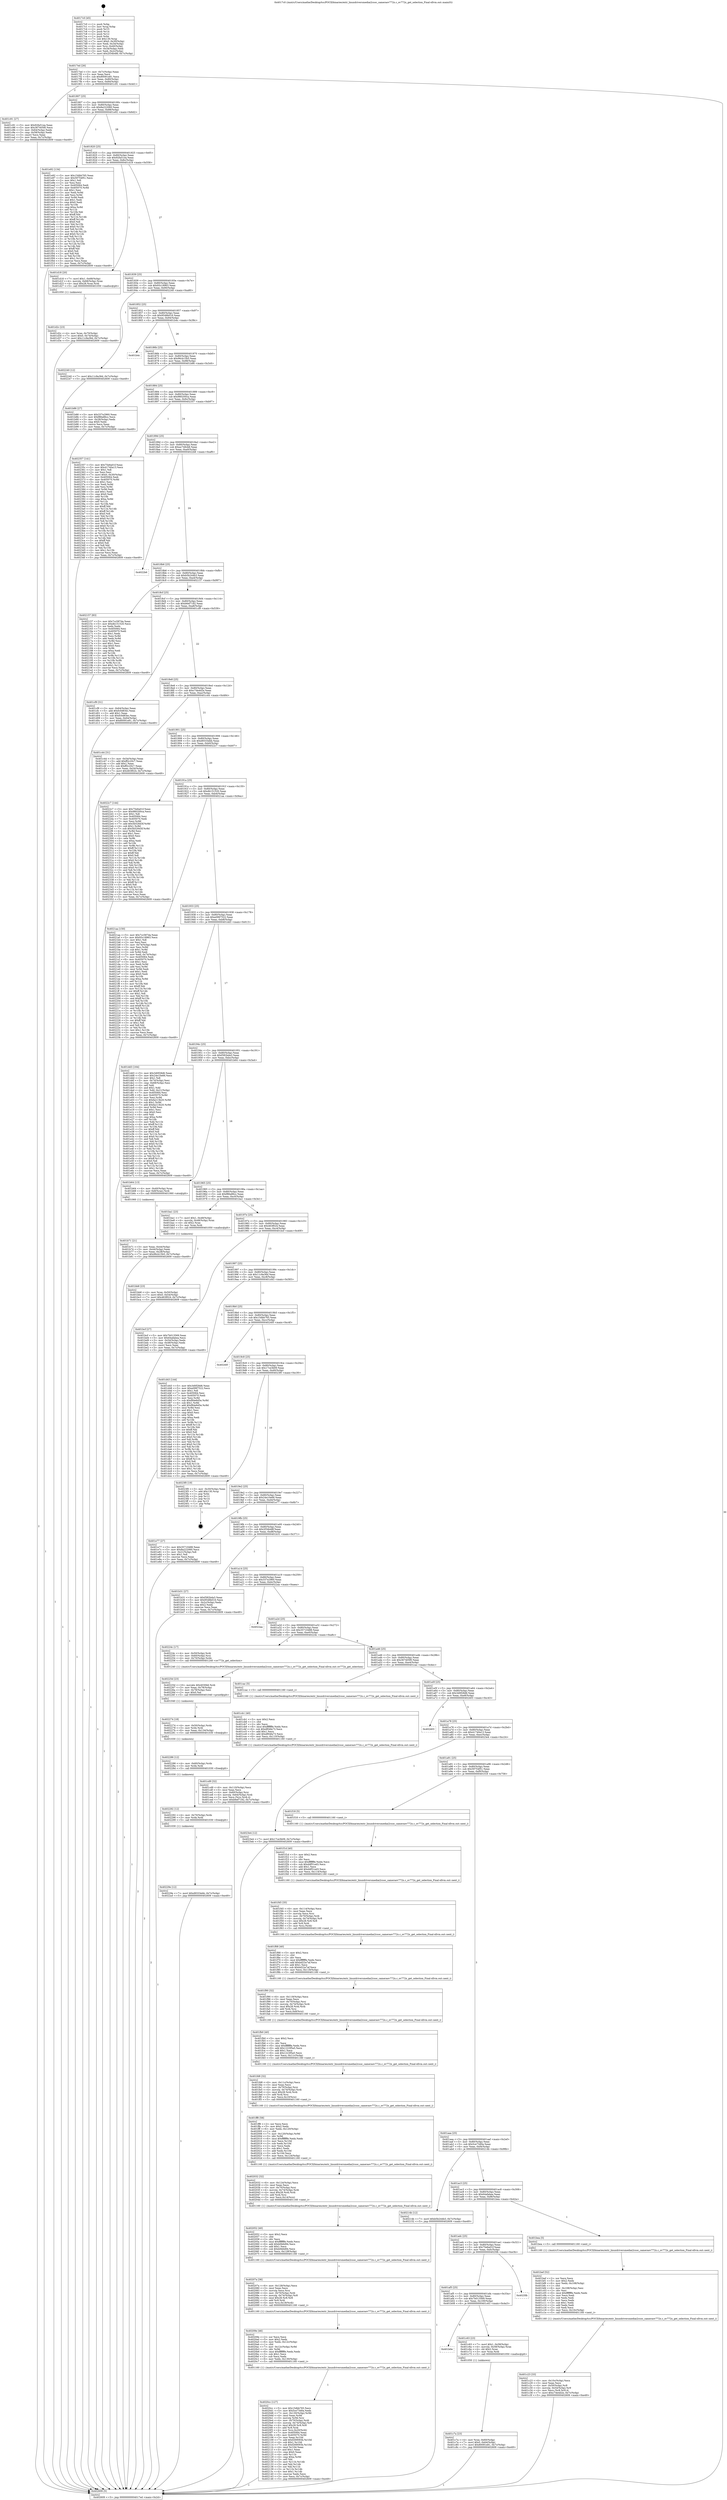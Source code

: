 digraph "0x4017c0" {
  label = "0x4017c0 (/mnt/c/Users/mathe/Desktop/tcc/POCII/binaries/extr_linuxdriversmediai2csoc_cameraov772x.c_ov772x_get_selection_Final-ollvm.out::main(0))"
  labelloc = "t"
  node[shape=record]

  Entry [label="",width=0.3,height=0.3,shape=circle,fillcolor=black,style=filled]
  "0x4017ed" [label="{
     0x4017ed [26]\l
     | [instrs]\l
     &nbsp;&nbsp;0x4017ed \<+3\>: mov -0x7c(%rbp),%eax\l
     &nbsp;&nbsp;0x4017f0 \<+2\>: mov %eax,%ecx\l
     &nbsp;&nbsp;0x4017f2 \<+6\>: sub $0x80091e81,%ecx\l
     &nbsp;&nbsp;0x4017f8 \<+3\>: mov %eax,-0x80(%rbp)\l
     &nbsp;&nbsp;0x4017fb \<+6\>: mov %ecx,-0x84(%rbp)\l
     &nbsp;&nbsp;0x401801 \<+6\>: je 0000000000401c91 \<main+0x4d1\>\l
  }"]
  "0x401c91" [label="{
     0x401c91 [27]\l
     | [instrs]\l
     &nbsp;&nbsp;0x401c91 \<+5\>: mov $0x92fa51ea,%eax\l
     &nbsp;&nbsp;0x401c96 \<+5\>: mov $0x367405f0,%ecx\l
     &nbsp;&nbsp;0x401c9b \<+3\>: mov -0x64(%rbp),%edx\l
     &nbsp;&nbsp;0x401c9e \<+3\>: cmp -0x58(%rbp),%edx\l
     &nbsp;&nbsp;0x401ca1 \<+3\>: cmovl %ecx,%eax\l
     &nbsp;&nbsp;0x401ca4 \<+3\>: mov %eax,-0x7c(%rbp)\l
     &nbsp;&nbsp;0x401ca7 \<+5\>: jmp 0000000000402609 \<main+0xe49\>\l
  }"]
  "0x401807" [label="{
     0x401807 [25]\l
     | [instrs]\l
     &nbsp;&nbsp;0x401807 \<+5\>: jmp 000000000040180c \<main+0x4c\>\l
     &nbsp;&nbsp;0x40180c \<+3\>: mov -0x80(%rbp),%eax\l
     &nbsp;&nbsp;0x40180f \<+5\>: sub $0x8a222060,%eax\l
     &nbsp;&nbsp;0x401814 \<+6\>: mov %eax,-0x88(%rbp)\l
     &nbsp;&nbsp;0x40181a \<+6\>: je 0000000000401e92 \<main+0x6d2\>\l
  }"]
  Exit [label="",width=0.3,height=0.3,shape=circle,fillcolor=black,style=filled,peripheries=2]
  "0x401e92" [label="{
     0x401e92 [134]\l
     | [instrs]\l
     &nbsp;&nbsp;0x401e92 \<+5\>: mov $0x15dbb765,%eax\l
     &nbsp;&nbsp;0x401e97 \<+5\>: mov $0x59754f51,%ecx\l
     &nbsp;&nbsp;0x401e9c \<+2\>: mov $0x1,%dl\l
     &nbsp;&nbsp;0x401e9e \<+2\>: xor %esi,%esi\l
     &nbsp;&nbsp;0x401ea0 \<+7\>: mov 0x405064,%edi\l
     &nbsp;&nbsp;0x401ea7 \<+8\>: mov 0x405070,%r8d\l
     &nbsp;&nbsp;0x401eaf \<+3\>: sub $0x1,%esi\l
     &nbsp;&nbsp;0x401eb2 \<+3\>: mov %edi,%r9d\l
     &nbsp;&nbsp;0x401eb5 \<+3\>: add %esi,%r9d\l
     &nbsp;&nbsp;0x401eb8 \<+4\>: imul %r9d,%edi\l
     &nbsp;&nbsp;0x401ebc \<+3\>: and $0x1,%edi\l
     &nbsp;&nbsp;0x401ebf \<+3\>: cmp $0x0,%edi\l
     &nbsp;&nbsp;0x401ec2 \<+4\>: sete %r10b\l
     &nbsp;&nbsp;0x401ec6 \<+4\>: cmp $0xa,%r8d\l
     &nbsp;&nbsp;0x401eca \<+4\>: setl %r11b\l
     &nbsp;&nbsp;0x401ece \<+3\>: mov %r10b,%bl\l
     &nbsp;&nbsp;0x401ed1 \<+3\>: xor $0xff,%bl\l
     &nbsp;&nbsp;0x401ed4 \<+3\>: mov %r11b,%r14b\l
     &nbsp;&nbsp;0x401ed7 \<+4\>: xor $0xff,%r14b\l
     &nbsp;&nbsp;0x401edb \<+3\>: xor $0x0,%dl\l
     &nbsp;&nbsp;0x401ede \<+3\>: mov %bl,%r15b\l
     &nbsp;&nbsp;0x401ee1 \<+4\>: and $0x0,%r15b\l
     &nbsp;&nbsp;0x401ee5 \<+3\>: and %dl,%r10b\l
     &nbsp;&nbsp;0x401ee8 \<+3\>: mov %r14b,%r12b\l
     &nbsp;&nbsp;0x401eeb \<+4\>: and $0x0,%r12b\l
     &nbsp;&nbsp;0x401eef \<+3\>: and %dl,%r11b\l
     &nbsp;&nbsp;0x401ef2 \<+3\>: or %r10b,%r15b\l
     &nbsp;&nbsp;0x401ef5 \<+3\>: or %r11b,%r12b\l
     &nbsp;&nbsp;0x401ef8 \<+3\>: xor %r12b,%r15b\l
     &nbsp;&nbsp;0x401efb \<+3\>: or %r14b,%bl\l
     &nbsp;&nbsp;0x401efe \<+3\>: xor $0xff,%bl\l
     &nbsp;&nbsp;0x401f01 \<+3\>: or $0x0,%dl\l
     &nbsp;&nbsp;0x401f04 \<+2\>: and %dl,%bl\l
     &nbsp;&nbsp;0x401f06 \<+3\>: or %bl,%r15b\l
     &nbsp;&nbsp;0x401f09 \<+4\>: test $0x1,%r15b\l
     &nbsp;&nbsp;0x401f0d \<+3\>: cmovne %ecx,%eax\l
     &nbsp;&nbsp;0x401f10 \<+3\>: mov %eax,-0x7c(%rbp)\l
     &nbsp;&nbsp;0x401f13 \<+5\>: jmp 0000000000402609 \<main+0xe49\>\l
  }"]
  "0x401820" [label="{
     0x401820 [25]\l
     | [instrs]\l
     &nbsp;&nbsp;0x401820 \<+5\>: jmp 0000000000401825 \<main+0x65\>\l
     &nbsp;&nbsp;0x401825 \<+3\>: mov -0x80(%rbp),%eax\l
     &nbsp;&nbsp;0x401828 \<+5\>: sub $0x92fa51ea,%eax\l
     &nbsp;&nbsp;0x40182d \<+6\>: mov %eax,-0x8c(%rbp)\l
     &nbsp;&nbsp;0x401833 \<+6\>: je 0000000000401d18 \<main+0x558\>\l
  }"]
  "0x40229e" [label="{
     0x40229e [12]\l
     | [instrs]\l
     &nbsp;&nbsp;0x40229e \<+7\>: movl $0xd9333ebb,-0x7c(%rbp)\l
     &nbsp;&nbsp;0x4022a5 \<+5\>: jmp 0000000000402609 \<main+0xe49\>\l
  }"]
  "0x401d18" [label="{
     0x401d18 [20]\l
     | [instrs]\l
     &nbsp;&nbsp;0x401d18 \<+7\>: movl $0x1,-0x68(%rbp)\l
     &nbsp;&nbsp;0x401d1f \<+4\>: movslq -0x68(%rbp),%rax\l
     &nbsp;&nbsp;0x401d23 \<+4\>: imul $0x28,%rax,%rdi\l
     &nbsp;&nbsp;0x401d27 \<+5\>: call 0000000000401050 \<malloc@plt\>\l
     | [calls]\l
     &nbsp;&nbsp;0x401050 \{1\} (unknown)\l
  }"]
  "0x401839" [label="{
     0x401839 [25]\l
     | [instrs]\l
     &nbsp;&nbsp;0x401839 \<+5\>: jmp 000000000040183e \<main+0x7e\>\l
     &nbsp;&nbsp;0x40183e \<+3\>: mov -0x80(%rbp),%eax\l
     &nbsp;&nbsp;0x401841 \<+5\>: sub $0x93c18963,%eax\l
     &nbsp;&nbsp;0x401846 \<+6\>: mov %eax,-0x90(%rbp)\l
     &nbsp;&nbsp;0x40184c \<+6\>: je 0000000000402240 \<main+0xa80\>\l
  }"]
  "0x402292" [label="{
     0x402292 [12]\l
     | [instrs]\l
     &nbsp;&nbsp;0x402292 \<+4\>: mov -0x70(%rbp),%rdx\l
     &nbsp;&nbsp;0x402296 \<+3\>: mov %rdx,%rdi\l
     &nbsp;&nbsp;0x402299 \<+5\>: call 0000000000401030 \<free@plt\>\l
     | [calls]\l
     &nbsp;&nbsp;0x401030 \{1\} (unknown)\l
  }"]
  "0x402240" [label="{
     0x402240 [12]\l
     | [instrs]\l
     &nbsp;&nbsp;0x402240 \<+7\>: movl $0x11c9a36d,-0x7c(%rbp)\l
     &nbsp;&nbsp;0x402247 \<+5\>: jmp 0000000000402609 \<main+0xe49\>\l
  }"]
  "0x401852" [label="{
     0x401852 [25]\l
     | [instrs]\l
     &nbsp;&nbsp;0x401852 \<+5\>: jmp 0000000000401857 \<main+0x97\>\l
     &nbsp;&nbsp;0x401857 \<+3\>: mov -0x80(%rbp),%eax\l
     &nbsp;&nbsp;0x40185a \<+5\>: sub $0x9548b016,%eax\l
     &nbsp;&nbsp;0x40185f \<+6\>: mov %eax,-0x94(%rbp)\l
     &nbsp;&nbsp;0x401865 \<+6\>: je 0000000000401b4c \<main+0x38c\>\l
  }"]
  "0x402286" [label="{
     0x402286 [12]\l
     | [instrs]\l
     &nbsp;&nbsp;0x402286 \<+4\>: mov -0x60(%rbp),%rdx\l
     &nbsp;&nbsp;0x40228a \<+3\>: mov %rdx,%rdi\l
     &nbsp;&nbsp;0x40228d \<+5\>: call 0000000000401030 \<free@plt\>\l
     | [calls]\l
     &nbsp;&nbsp;0x401030 \{1\} (unknown)\l
  }"]
  "0x401b4c" [label="{
     0x401b4c\l
  }", style=dashed]
  "0x40186b" [label="{
     0x40186b [25]\l
     | [instrs]\l
     &nbsp;&nbsp;0x40186b \<+5\>: jmp 0000000000401870 \<main+0xb0\>\l
     &nbsp;&nbsp;0x401870 \<+3\>: mov -0x80(%rbp),%eax\l
     &nbsp;&nbsp;0x401873 \<+5\>: sub $0x96cb15b5,%eax\l
     &nbsp;&nbsp;0x401878 \<+6\>: mov %eax,-0x98(%rbp)\l
     &nbsp;&nbsp;0x40187e \<+6\>: je 0000000000401b86 \<main+0x3c6\>\l
  }"]
  "0x402274" [label="{
     0x402274 [18]\l
     | [instrs]\l
     &nbsp;&nbsp;0x402274 \<+4\>: mov -0x50(%rbp),%rdx\l
     &nbsp;&nbsp;0x402278 \<+3\>: mov %rdx,%rdi\l
     &nbsp;&nbsp;0x40227b \<+6\>: mov %eax,-0x134(%rbp)\l
     &nbsp;&nbsp;0x402281 \<+5\>: call 0000000000401030 \<free@plt\>\l
     | [calls]\l
     &nbsp;&nbsp;0x401030 \{1\} (unknown)\l
  }"]
  "0x401b86" [label="{
     0x401b86 [27]\l
     | [instrs]\l
     &nbsp;&nbsp;0x401b86 \<+5\>: mov $0x337e2960,%eax\l
     &nbsp;&nbsp;0x401b8b \<+5\>: mov $0xf86a86cc,%ecx\l
     &nbsp;&nbsp;0x401b90 \<+3\>: mov -0x28(%rbp),%edx\l
     &nbsp;&nbsp;0x401b93 \<+3\>: cmp $0x0,%edx\l
     &nbsp;&nbsp;0x401b96 \<+3\>: cmove %ecx,%eax\l
     &nbsp;&nbsp;0x401b99 \<+3\>: mov %eax,-0x7c(%rbp)\l
     &nbsp;&nbsp;0x401b9c \<+5\>: jmp 0000000000402609 \<main+0xe49\>\l
  }"]
  "0x401884" [label="{
     0x401884 [25]\l
     | [instrs]\l
     &nbsp;&nbsp;0x401884 \<+5\>: jmp 0000000000401889 \<main+0xc9\>\l
     &nbsp;&nbsp;0x401889 \<+3\>: mov -0x80(%rbp),%eax\l
     &nbsp;&nbsp;0x40188c \<+5\>: sub $0x980200ca,%eax\l
     &nbsp;&nbsp;0x401891 \<+6\>: mov %eax,-0x9c(%rbp)\l
     &nbsp;&nbsp;0x401897 \<+6\>: je 0000000000402357 \<main+0xb97\>\l
  }"]
  "0x40225d" [label="{
     0x40225d [23]\l
     | [instrs]\l
     &nbsp;&nbsp;0x40225d \<+10\>: movabs $0x4030b6,%rdi\l
     &nbsp;&nbsp;0x402267 \<+3\>: mov %eax,-0x78(%rbp)\l
     &nbsp;&nbsp;0x40226a \<+3\>: mov -0x78(%rbp),%esi\l
     &nbsp;&nbsp;0x40226d \<+2\>: mov $0x0,%al\l
     &nbsp;&nbsp;0x40226f \<+5\>: call 0000000000401040 \<printf@plt\>\l
     | [calls]\l
     &nbsp;&nbsp;0x401040 \{1\} (unknown)\l
  }"]
  "0x402357" [label="{
     0x402357 [141]\l
     | [instrs]\l
     &nbsp;&nbsp;0x402357 \<+5\>: mov $0x75e6a01f,%eax\l
     &nbsp;&nbsp;0x40235c \<+5\>: mov $0x41740a13,%ecx\l
     &nbsp;&nbsp;0x402361 \<+2\>: mov $0x1,%dl\l
     &nbsp;&nbsp;0x402363 \<+2\>: xor %esi,%esi\l
     &nbsp;&nbsp;0x402365 \<+7\>: movl $0x0,-0x30(%rbp)\l
     &nbsp;&nbsp;0x40236c \<+7\>: mov 0x405064,%edi\l
     &nbsp;&nbsp;0x402373 \<+8\>: mov 0x405070,%r8d\l
     &nbsp;&nbsp;0x40237b \<+3\>: sub $0x1,%esi\l
     &nbsp;&nbsp;0x40237e \<+3\>: mov %edi,%r9d\l
     &nbsp;&nbsp;0x402381 \<+3\>: add %esi,%r9d\l
     &nbsp;&nbsp;0x402384 \<+4\>: imul %r9d,%edi\l
     &nbsp;&nbsp;0x402388 \<+3\>: and $0x1,%edi\l
     &nbsp;&nbsp;0x40238b \<+3\>: cmp $0x0,%edi\l
     &nbsp;&nbsp;0x40238e \<+4\>: sete %r10b\l
     &nbsp;&nbsp;0x402392 \<+4\>: cmp $0xa,%r8d\l
     &nbsp;&nbsp;0x402396 \<+4\>: setl %r11b\l
     &nbsp;&nbsp;0x40239a \<+3\>: mov %r10b,%bl\l
     &nbsp;&nbsp;0x40239d \<+3\>: xor $0xff,%bl\l
     &nbsp;&nbsp;0x4023a0 \<+3\>: mov %r11b,%r14b\l
     &nbsp;&nbsp;0x4023a3 \<+4\>: xor $0xff,%r14b\l
     &nbsp;&nbsp;0x4023a7 \<+3\>: xor $0x0,%dl\l
     &nbsp;&nbsp;0x4023aa \<+3\>: mov %bl,%r15b\l
     &nbsp;&nbsp;0x4023ad \<+4\>: and $0x0,%r15b\l
     &nbsp;&nbsp;0x4023b1 \<+3\>: and %dl,%r10b\l
     &nbsp;&nbsp;0x4023b4 \<+3\>: mov %r14b,%r12b\l
     &nbsp;&nbsp;0x4023b7 \<+4\>: and $0x0,%r12b\l
     &nbsp;&nbsp;0x4023bb \<+3\>: and %dl,%r11b\l
     &nbsp;&nbsp;0x4023be \<+3\>: or %r10b,%r15b\l
     &nbsp;&nbsp;0x4023c1 \<+3\>: or %r11b,%r12b\l
     &nbsp;&nbsp;0x4023c4 \<+3\>: xor %r12b,%r15b\l
     &nbsp;&nbsp;0x4023c7 \<+3\>: or %r14b,%bl\l
     &nbsp;&nbsp;0x4023ca \<+3\>: xor $0xff,%bl\l
     &nbsp;&nbsp;0x4023cd \<+3\>: or $0x0,%dl\l
     &nbsp;&nbsp;0x4023d0 \<+2\>: and %dl,%bl\l
     &nbsp;&nbsp;0x4023d2 \<+3\>: or %bl,%r15b\l
     &nbsp;&nbsp;0x4023d5 \<+4\>: test $0x1,%r15b\l
     &nbsp;&nbsp;0x4023d9 \<+3\>: cmovne %ecx,%eax\l
     &nbsp;&nbsp;0x4023dc \<+3\>: mov %eax,-0x7c(%rbp)\l
     &nbsp;&nbsp;0x4023df \<+5\>: jmp 0000000000402609 \<main+0xe49\>\l
  }"]
  "0x40189d" [label="{
     0x40189d [25]\l
     | [instrs]\l
     &nbsp;&nbsp;0x40189d \<+5\>: jmp 00000000004018a2 \<main+0xe2\>\l
     &nbsp;&nbsp;0x4018a2 \<+3\>: mov -0x80(%rbp),%eax\l
     &nbsp;&nbsp;0x4018a5 \<+5\>: sub $0xac749cb8,%eax\l
     &nbsp;&nbsp;0x4018aa \<+6\>: mov %eax,-0xa0(%rbp)\l
     &nbsp;&nbsp;0x4018b0 \<+6\>: je 00000000004022b6 \<main+0xaf6\>\l
  }"]
  "0x4020cc" [label="{
     0x4020cc [127]\l
     | [instrs]\l
     &nbsp;&nbsp;0x4020cc \<+5\>: mov $0x15dbb765,%ecx\l
     &nbsp;&nbsp;0x4020d1 \<+5\>: mov $0x5ce73d0a,%edx\l
     &nbsp;&nbsp;0x4020d6 \<+7\>: mov -0x130(%rbp),%r9d\l
     &nbsp;&nbsp;0x4020dd \<+4\>: imul %eax,%r9d\l
     &nbsp;&nbsp;0x4020e1 \<+3\>: movslq %r9d,%rsi\l
     &nbsp;&nbsp;0x4020e4 \<+4\>: mov -0x70(%rbp),%rdi\l
     &nbsp;&nbsp;0x4020e8 \<+4\>: movslq -0x74(%rbp),%r8\l
     &nbsp;&nbsp;0x4020ec \<+4\>: imul $0x28,%r8,%r8\l
     &nbsp;&nbsp;0x4020f0 \<+3\>: add %r8,%rdi\l
     &nbsp;&nbsp;0x4020f3 \<+4\>: mov %rsi,0x20(%rdi)\l
     &nbsp;&nbsp;0x4020f7 \<+7\>: mov 0x405064,%eax\l
     &nbsp;&nbsp;0x4020fe \<+8\>: mov 0x405070,%r9d\l
     &nbsp;&nbsp;0x402106 \<+3\>: mov %eax,%r10d\l
     &nbsp;&nbsp;0x402109 \<+7\>: add $0xf269093b,%r10d\l
     &nbsp;&nbsp;0x402110 \<+4\>: sub $0x1,%r10d\l
     &nbsp;&nbsp;0x402114 \<+7\>: sub $0xf269093b,%r10d\l
     &nbsp;&nbsp;0x40211b \<+4\>: imul %r10d,%eax\l
     &nbsp;&nbsp;0x40211f \<+3\>: and $0x1,%eax\l
     &nbsp;&nbsp;0x402122 \<+3\>: cmp $0x0,%eax\l
     &nbsp;&nbsp;0x402125 \<+4\>: sete %r11b\l
     &nbsp;&nbsp;0x402129 \<+4\>: cmp $0xa,%r9d\l
     &nbsp;&nbsp;0x40212d \<+3\>: setl %bl\l
     &nbsp;&nbsp;0x402130 \<+3\>: mov %r11b,%r14b\l
     &nbsp;&nbsp;0x402133 \<+3\>: and %bl,%r14b\l
     &nbsp;&nbsp;0x402136 \<+3\>: xor %bl,%r11b\l
     &nbsp;&nbsp;0x402139 \<+3\>: or %r11b,%r14b\l
     &nbsp;&nbsp;0x40213c \<+4\>: test $0x1,%r14b\l
     &nbsp;&nbsp;0x402140 \<+3\>: cmovne %edx,%ecx\l
     &nbsp;&nbsp;0x402143 \<+3\>: mov %ecx,-0x7c(%rbp)\l
     &nbsp;&nbsp;0x402146 \<+5\>: jmp 0000000000402609 \<main+0xe49\>\l
  }"]
  "0x4022b6" [label="{
     0x4022b6\l
  }", style=dashed]
  "0x4018b6" [label="{
     0x4018b6 [25]\l
     | [instrs]\l
     &nbsp;&nbsp;0x4018b6 \<+5\>: jmp 00000000004018bb \<main+0xfb\>\l
     &nbsp;&nbsp;0x4018bb \<+3\>: mov -0x80(%rbp),%eax\l
     &nbsp;&nbsp;0x4018be \<+5\>: sub $0xb5b244b3,%eax\l
     &nbsp;&nbsp;0x4018c3 \<+6\>: mov %eax,-0xa4(%rbp)\l
     &nbsp;&nbsp;0x4018c9 \<+6\>: je 0000000000402157 \<main+0x997\>\l
  }"]
  "0x40209e" [label="{
     0x40209e [46]\l
     | [instrs]\l
     &nbsp;&nbsp;0x40209e \<+2\>: xor %ecx,%ecx\l
     &nbsp;&nbsp;0x4020a0 \<+5\>: mov $0x2,%edx\l
     &nbsp;&nbsp;0x4020a5 \<+6\>: mov %edx,-0x12c(%rbp)\l
     &nbsp;&nbsp;0x4020ab \<+1\>: cltd\l
     &nbsp;&nbsp;0x4020ac \<+7\>: mov -0x12c(%rbp),%r9d\l
     &nbsp;&nbsp;0x4020b3 \<+3\>: idiv %r9d\l
     &nbsp;&nbsp;0x4020b6 \<+6\>: imul $0xfffffffe,%edx,%edx\l
     &nbsp;&nbsp;0x4020bc \<+3\>: sub $0x1,%ecx\l
     &nbsp;&nbsp;0x4020bf \<+2\>: sub %ecx,%edx\l
     &nbsp;&nbsp;0x4020c1 \<+6\>: mov %edx,-0x130(%rbp)\l
     &nbsp;&nbsp;0x4020c7 \<+5\>: call 0000000000401160 \<next_i\>\l
     | [calls]\l
     &nbsp;&nbsp;0x401160 \{1\} (/mnt/c/Users/mathe/Desktop/tcc/POCII/binaries/extr_linuxdriversmediai2csoc_cameraov772x.c_ov772x_get_selection_Final-ollvm.out::next_i)\l
  }"]
  "0x402157" [label="{
     0x402157 [83]\l
     | [instrs]\l
     &nbsp;&nbsp;0x402157 \<+5\>: mov $0x7cc587da,%eax\l
     &nbsp;&nbsp;0x40215c \<+5\>: mov $0xdb151520,%ecx\l
     &nbsp;&nbsp;0x402161 \<+2\>: xor %edx,%edx\l
     &nbsp;&nbsp;0x402163 \<+7\>: mov 0x405064,%esi\l
     &nbsp;&nbsp;0x40216a \<+7\>: mov 0x405070,%edi\l
     &nbsp;&nbsp;0x402171 \<+3\>: sub $0x1,%edx\l
     &nbsp;&nbsp;0x402174 \<+3\>: mov %esi,%r8d\l
     &nbsp;&nbsp;0x402177 \<+3\>: add %edx,%r8d\l
     &nbsp;&nbsp;0x40217a \<+4\>: imul %r8d,%esi\l
     &nbsp;&nbsp;0x40217e \<+3\>: and $0x1,%esi\l
     &nbsp;&nbsp;0x402181 \<+3\>: cmp $0x0,%esi\l
     &nbsp;&nbsp;0x402184 \<+4\>: sete %r9b\l
     &nbsp;&nbsp;0x402188 \<+3\>: cmp $0xa,%edi\l
     &nbsp;&nbsp;0x40218b \<+4\>: setl %r10b\l
     &nbsp;&nbsp;0x40218f \<+3\>: mov %r9b,%r11b\l
     &nbsp;&nbsp;0x402192 \<+3\>: and %r10b,%r11b\l
     &nbsp;&nbsp;0x402195 \<+3\>: xor %r10b,%r9b\l
     &nbsp;&nbsp;0x402198 \<+3\>: or %r9b,%r11b\l
     &nbsp;&nbsp;0x40219b \<+4\>: test $0x1,%r11b\l
     &nbsp;&nbsp;0x40219f \<+3\>: cmovne %ecx,%eax\l
     &nbsp;&nbsp;0x4021a2 \<+3\>: mov %eax,-0x7c(%rbp)\l
     &nbsp;&nbsp;0x4021a5 \<+5\>: jmp 0000000000402609 \<main+0xe49\>\l
  }"]
  "0x4018cf" [label="{
     0x4018cf [25]\l
     | [instrs]\l
     &nbsp;&nbsp;0x4018cf \<+5\>: jmp 00000000004018d4 \<main+0x114\>\l
     &nbsp;&nbsp;0x4018d4 \<+3\>: mov -0x80(%rbp),%eax\l
     &nbsp;&nbsp;0x4018d7 \<+5\>: sub $0xb6ef7182,%eax\l
     &nbsp;&nbsp;0x4018dc \<+6\>: mov %eax,-0xa8(%rbp)\l
     &nbsp;&nbsp;0x4018e2 \<+6\>: je 0000000000401cf9 \<main+0x539\>\l
  }"]
  "0x40207a" [label="{
     0x40207a [36]\l
     | [instrs]\l
     &nbsp;&nbsp;0x40207a \<+6\>: mov -0x128(%rbp),%ecx\l
     &nbsp;&nbsp;0x402080 \<+3\>: imul %eax,%ecx\l
     &nbsp;&nbsp;0x402083 \<+3\>: movslq %ecx,%rsi\l
     &nbsp;&nbsp;0x402086 \<+4\>: mov -0x70(%rbp),%rdi\l
     &nbsp;&nbsp;0x40208a \<+4\>: movslq -0x74(%rbp),%r8\l
     &nbsp;&nbsp;0x40208e \<+4\>: imul $0x28,%r8,%r8\l
     &nbsp;&nbsp;0x402092 \<+3\>: add %r8,%rdi\l
     &nbsp;&nbsp;0x402095 \<+4\>: mov %rsi,0x18(%rdi)\l
     &nbsp;&nbsp;0x402099 \<+5\>: call 0000000000401160 \<next_i\>\l
     | [calls]\l
     &nbsp;&nbsp;0x401160 \{1\} (/mnt/c/Users/mathe/Desktop/tcc/POCII/binaries/extr_linuxdriversmediai2csoc_cameraov772x.c_ov772x_get_selection_Final-ollvm.out::next_i)\l
  }"]
  "0x401cf9" [label="{
     0x401cf9 [31]\l
     | [instrs]\l
     &nbsp;&nbsp;0x401cf9 \<+3\>: mov -0x64(%rbp),%eax\l
     &nbsp;&nbsp;0x401cfc \<+5\>: add $0xfc0d83ec,%eax\l
     &nbsp;&nbsp;0x401d01 \<+3\>: add $0x1,%eax\l
     &nbsp;&nbsp;0x401d04 \<+5\>: sub $0xfc0d83ec,%eax\l
     &nbsp;&nbsp;0x401d09 \<+3\>: mov %eax,-0x64(%rbp)\l
     &nbsp;&nbsp;0x401d0c \<+7\>: movl $0x80091e81,-0x7c(%rbp)\l
     &nbsp;&nbsp;0x401d13 \<+5\>: jmp 0000000000402609 \<main+0xe49\>\l
  }"]
  "0x4018e8" [label="{
     0x4018e8 [25]\l
     | [instrs]\l
     &nbsp;&nbsp;0x4018e8 \<+5\>: jmp 00000000004018ed \<main+0x12d\>\l
     &nbsp;&nbsp;0x4018ed \<+3\>: mov -0x80(%rbp),%eax\l
     &nbsp;&nbsp;0x4018f0 \<+5\>: sub $0xc7de4d2e,%eax\l
     &nbsp;&nbsp;0x4018f5 \<+6\>: mov %eax,-0xac(%rbp)\l
     &nbsp;&nbsp;0x4018fb \<+6\>: je 0000000000401c44 \<main+0x484\>\l
  }"]
  "0x402052" [label="{
     0x402052 [40]\l
     | [instrs]\l
     &nbsp;&nbsp;0x402052 \<+5\>: mov $0x2,%ecx\l
     &nbsp;&nbsp;0x402057 \<+1\>: cltd\l
     &nbsp;&nbsp;0x402058 \<+2\>: idiv %ecx\l
     &nbsp;&nbsp;0x40205a \<+6\>: imul $0xfffffffe,%edx,%ecx\l
     &nbsp;&nbsp;0x402060 \<+6\>: add $0xb0b6d94,%ecx\l
     &nbsp;&nbsp;0x402066 \<+3\>: add $0x1,%ecx\l
     &nbsp;&nbsp;0x402069 \<+6\>: sub $0xb0b6d94,%ecx\l
     &nbsp;&nbsp;0x40206f \<+6\>: mov %ecx,-0x128(%rbp)\l
     &nbsp;&nbsp;0x402075 \<+5\>: call 0000000000401160 \<next_i\>\l
     | [calls]\l
     &nbsp;&nbsp;0x401160 \{1\} (/mnt/c/Users/mathe/Desktop/tcc/POCII/binaries/extr_linuxdriversmediai2csoc_cameraov772x.c_ov772x_get_selection_Final-ollvm.out::next_i)\l
  }"]
  "0x401c44" [label="{
     0x401c44 [31]\l
     | [instrs]\l
     &nbsp;&nbsp;0x401c44 \<+3\>: mov -0x54(%rbp),%eax\l
     &nbsp;&nbsp;0x401c47 \<+5\>: add $0xff2c20c7,%eax\l
     &nbsp;&nbsp;0x401c4c \<+3\>: add $0x1,%eax\l
     &nbsp;&nbsp;0x401c4f \<+5\>: sub $0xff2c20c7,%eax\l
     &nbsp;&nbsp;0x401c54 \<+3\>: mov %eax,-0x54(%rbp)\l
     &nbsp;&nbsp;0x401c57 \<+7\>: movl $0x463f024,-0x7c(%rbp)\l
     &nbsp;&nbsp;0x401c5e \<+5\>: jmp 0000000000402609 \<main+0xe49\>\l
  }"]
  "0x401901" [label="{
     0x401901 [25]\l
     | [instrs]\l
     &nbsp;&nbsp;0x401901 \<+5\>: jmp 0000000000401906 \<main+0x146\>\l
     &nbsp;&nbsp;0x401906 \<+3\>: mov -0x80(%rbp),%eax\l
     &nbsp;&nbsp;0x401909 \<+5\>: sub $0xd9333ebb,%eax\l
     &nbsp;&nbsp;0x40190e \<+6\>: mov %eax,-0xb0(%rbp)\l
     &nbsp;&nbsp;0x401914 \<+6\>: je 00000000004022c7 \<main+0xb07\>\l
  }"]
  "0x402032" [label="{
     0x402032 [32]\l
     | [instrs]\l
     &nbsp;&nbsp;0x402032 \<+6\>: mov -0x124(%rbp),%ecx\l
     &nbsp;&nbsp;0x402038 \<+3\>: imul %eax,%ecx\l
     &nbsp;&nbsp;0x40203b \<+4\>: mov -0x70(%rbp),%rsi\l
     &nbsp;&nbsp;0x40203f \<+4\>: movslq -0x74(%rbp),%rdi\l
     &nbsp;&nbsp;0x402043 \<+4\>: imul $0x28,%rdi,%rdi\l
     &nbsp;&nbsp;0x402047 \<+3\>: add %rdi,%rsi\l
     &nbsp;&nbsp;0x40204a \<+3\>: mov %ecx,0x14(%rsi)\l
     &nbsp;&nbsp;0x40204d \<+5\>: call 0000000000401160 \<next_i\>\l
     | [calls]\l
     &nbsp;&nbsp;0x401160 \{1\} (/mnt/c/Users/mathe/Desktop/tcc/POCII/binaries/extr_linuxdriversmediai2csoc_cameraov772x.c_ov772x_get_selection_Final-ollvm.out::next_i)\l
  }"]
  "0x4022c7" [label="{
     0x4022c7 [144]\l
     | [instrs]\l
     &nbsp;&nbsp;0x4022c7 \<+5\>: mov $0x75e6a01f,%eax\l
     &nbsp;&nbsp;0x4022cc \<+5\>: mov $0x980200ca,%ecx\l
     &nbsp;&nbsp;0x4022d1 \<+2\>: mov $0x1,%dl\l
     &nbsp;&nbsp;0x4022d3 \<+7\>: mov 0x405064,%esi\l
     &nbsp;&nbsp;0x4022da \<+7\>: mov 0x405070,%edi\l
     &nbsp;&nbsp;0x4022e1 \<+3\>: mov %esi,%r8d\l
     &nbsp;&nbsp;0x4022e4 \<+7\>: add $0x5b526d3f,%r8d\l
     &nbsp;&nbsp;0x4022eb \<+4\>: sub $0x1,%r8d\l
     &nbsp;&nbsp;0x4022ef \<+7\>: sub $0x5b526d3f,%r8d\l
     &nbsp;&nbsp;0x4022f6 \<+4\>: imul %r8d,%esi\l
     &nbsp;&nbsp;0x4022fa \<+3\>: and $0x1,%esi\l
     &nbsp;&nbsp;0x4022fd \<+3\>: cmp $0x0,%esi\l
     &nbsp;&nbsp;0x402300 \<+4\>: sete %r9b\l
     &nbsp;&nbsp;0x402304 \<+3\>: cmp $0xa,%edi\l
     &nbsp;&nbsp;0x402307 \<+4\>: setl %r10b\l
     &nbsp;&nbsp;0x40230b \<+3\>: mov %r9b,%r11b\l
     &nbsp;&nbsp;0x40230e \<+4\>: xor $0xff,%r11b\l
     &nbsp;&nbsp;0x402312 \<+3\>: mov %r10b,%bl\l
     &nbsp;&nbsp;0x402315 \<+3\>: xor $0xff,%bl\l
     &nbsp;&nbsp;0x402318 \<+3\>: xor $0x0,%dl\l
     &nbsp;&nbsp;0x40231b \<+3\>: mov %r11b,%r14b\l
     &nbsp;&nbsp;0x40231e \<+4\>: and $0x0,%r14b\l
     &nbsp;&nbsp;0x402322 \<+3\>: and %dl,%r9b\l
     &nbsp;&nbsp;0x402325 \<+3\>: mov %bl,%r15b\l
     &nbsp;&nbsp;0x402328 \<+4\>: and $0x0,%r15b\l
     &nbsp;&nbsp;0x40232c \<+3\>: and %dl,%r10b\l
     &nbsp;&nbsp;0x40232f \<+3\>: or %r9b,%r14b\l
     &nbsp;&nbsp;0x402332 \<+3\>: or %r10b,%r15b\l
     &nbsp;&nbsp;0x402335 \<+3\>: xor %r15b,%r14b\l
     &nbsp;&nbsp;0x402338 \<+3\>: or %bl,%r11b\l
     &nbsp;&nbsp;0x40233b \<+4\>: xor $0xff,%r11b\l
     &nbsp;&nbsp;0x40233f \<+3\>: or $0x0,%dl\l
     &nbsp;&nbsp;0x402342 \<+3\>: and %dl,%r11b\l
     &nbsp;&nbsp;0x402345 \<+3\>: or %r11b,%r14b\l
     &nbsp;&nbsp;0x402348 \<+4\>: test $0x1,%r14b\l
     &nbsp;&nbsp;0x40234c \<+3\>: cmovne %ecx,%eax\l
     &nbsp;&nbsp;0x40234f \<+3\>: mov %eax,-0x7c(%rbp)\l
     &nbsp;&nbsp;0x402352 \<+5\>: jmp 0000000000402609 \<main+0xe49\>\l
  }"]
  "0x40191a" [label="{
     0x40191a [25]\l
     | [instrs]\l
     &nbsp;&nbsp;0x40191a \<+5\>: jmp 000000000040191f \<main+0x15f\>\l
     &nbsp;&nbsp;0x40191f \<+3\>: mov -0x80(%rbp),%eax\l
     &nbsp;&nbsp;0x401922 \<+5\>: sub $0xdb151520,%eax\l
     &nbsp;&nbsp;0x401927 \<+6\>: mov %eax,-0xb4(%rbp)\l
     &nbsp;&nbsp;0x40192d \<+6\>: je 00000000004021aa \<main+0x9ea\>\l
  }"]
  "0x401ff8" [label="{
     0x401ff8 [58]\l
     | [instrs]\l
     &nbsp;&nbsp;0x401ff8 \<+2\>: xor %ecx,%ecx\l
     &nbsp;&nbsp;0x401ffa \<+5\>: mov $0x2,%edx\l
     &nbsp;&nbsp;0x401fff \<+6\>: mov %edx,-0x120(%rbp)\l
     &nbsp;&nbsp;0x402005 \<+1\>: cltd\l
     &nbsp;&nbsp;0x402006 \<+7\>: mov -0x120(%rbp),%r9d\l
     &nbsp;&nbsp;0x40200d \<+3\>: idiv %r9d\l
     &nbsp;&nbsp;0x402010 \<+6\>: imul $0xfffffffe,%edx,%edx\l
     &nbsp;&nbsp;0x402016 \<+3\>: mov %ecx,%r10d\l
     &nbsp;&nbsp;0x402019 \<+3\>: sub %edx,%r10d\l
     &nbsp;&nbsp;0x40201c \<+2\>: mov %ecx,%edx\l
     &nbsp;&nbsp;0x40201e \<+3\>: sub $0x1,%edx\l
     &nbsp;&nbsp;0x402021 \<+3\>: add %edx,%r10d\l
     &nbsp;&nbsp;0x402024 \<+3\>: sub %r10d,%ecx\l
     &nbsp;&nbsp;0x402027 \<+6\>: mov %ecx,-0x124(%rbp)\l
     &nbsp;&nbsp;0x40202d \<+5\>: call 0000000000401160 \<next_i\>\l
     | [calls]\l
     &nbsp;&nbsp;0x401160 \{1\} (/mnt/c/Users/mathe/Desktop/tcc/POCII/binaries/extr_linuxdriversmediai2csoc_cameraov772x.c_ov772x_get_selection_Final-ollvm.out::next_i)\l
  }"]
  "0x4021aa" [label="{
     0x4021aa [150]\l
     | [instrs]\l
     &nbsp;&nbsp;0x4021aa \<+5\>: mov $0x7cc587da,%eax\l
     &nbsp;&nbsp;0x4021af \<+5\>: mov $0x93c18963,%ecx\l
     &nbsp;&nbsp;0x4021b4 \<+2\>: mov $0x1,%dl\l
     &nbsp;&nbsp;0x4021b6 \<+2\>: xor %esi,%esi\l
     &nbsp;&nbsp;0x4021b8 \<+3\>: mov -0x74(%rbp),%edi\l
     &nbsp;&nbsp;0x4021bb \<+3\>: mov %esi,%r8d\l
     &nbsp;&nbsp;0x4021be \<+4\>: sub $0x1,%r8d\l
     &nbsp;&nbsp;0x4021c2 \<+3\>: sub %r8d,%edi\l
     &nbsp;&nbsp;0x4021c5 \<+3\>: mov %edi,-0x74(%rbp)\l
     &nbsp;&nbsp;0x4021c8 \<+7\>: mov 0x405064,%edi\l
     &nbsp;&nbsp;0x4021cf \<+8\>: mov 0x405070,%r8d\l
     &nbsp;&nbsp;0x4021d7 \<+3\>: sub $0x1,%esi\l
     &nbsp;&nbsp;0x4021da \<+3\>: mov %edi,%r9d\l
     &nbsp;&nbsp;0x4021dd \<+3\>: add %esi,%r9d\l
     &nbsp;&nbsp;0x4021e0 \<+4\>: imul %r9d,%edi\l
     &nbsp;&nbsp;0x4021e4 \<+3\>: and $0x1,%edi\l
     &nbsp;&nbsp;0x4021e7 \<+3\>: cmp $0x0,%edi\l
     &nbsp;&nbsp;0x4021ea \<+4\>: sete %r10b\l
     &nbsp;&nbsp;0x4021ee \<+4\>: cmp $0xa,%r8d\l
     &nbsp;&nbsp;0x4021f2 \<+4\>: setl %r11b\l
     &nbsp;&nbsp;0x4021f6 \<+3\>: mov %r10b,%bl\l
     &nbsp;&nbsp;0x4021f9 \<+3\>: xor $0xff,%bl\l
     &nbsp;&nbsp;0x4021fc \<+3\>: mov %r11b,%r14b\l
     &nbsp;&nbsp;0x4021ff \<+4\>: xor $0xff,%r14b\l
     &nbsp;&nbsp;0x402203 \<+3\>: xor $0x1,%dl\l
     &nbsp;&nbsp;0x402206 \<+3\>: mov %bl,%r15b\l
     &nbsp;&nbsp;0x402209 \<+4\>: and $0xff,%r15b\l
     &nbsp;&nbsp;0x40220d \<+3\>: and %dl,%r10b\l
     &nbsp;&nbsp;0x402210 \<+3\>: mov %r14b,%r12b\l
     &nbsp;&nbsp;0x402213 \<+4\>: and $0xff,%r12b\l
     &nbsp;&nbsp;0x402217 \<+3\>: and %dl,%r11b\l
     &nbsp;&nbsp;0x40221a \<+3\>: or %r10b,%r15b\l
     &nbsp;&nbsp;0x40221d \<+3\>: or %r11b,%r12b\l
     &nbsp;&nbsp;0x402220 \<+3\>: xor %r12b,%r15b\l
     &nbsp;&nbsp;0x402223 \<+3\>: or %r14b,%bl\l
     &nbsp;&nbsp;0x402226 \<+3\>: xor $0xff,%bl\l
     &nbsp;&nbsp;0x402229 \<+3\>: or $0x1,%dl\l
     &nbsp;&nbsp;0x40222c \<+2\>: and %dl,%bl\l
     &nbsp;&nbsp;0x40222e \<+3\>: or %bl,%r15b\l
     &nbsp;&nbsp;0x402231 \<+4\>: test $0x1,%r15b\l
     &nbsp;&nbsp;0x402235 \<+3\>: cmovne %ecx,%eax\l
     &nbsp;&nbsp;0x402238 \<+3\>: mov %eax,-0x7c(%rbp)\l
     &nbsp;&nbsp;0x40223b \<+5\>: jmp 0000000000402609 \<main+0xe49\>\l
  }"]
  "0x401933" [label="{
     0x401933 [25]\l
     | [instrs]\l
     &nbsp;&nbsp;0x401933 \<+5\>: jmp 0000000000401938 \<main+0x178\>\l
     &nbsp;&nbsp;0x401938 \<+3\>: mov -0x80(%rbp),%eax\l
     &nbsp;&nbsp;0x40193b \<+5\>: sub $0xe0997522,%eax\l
     &nbsp;&nbsp;0x401940 \<+6\>: mov %eax,-0xb8(%rbp)\l
     &nbsp;&nbsp;0x401946 \<+6\>: je 0000000000401dd3 \<main+0x613\>\l
  }"]
  "0x401fd8" [label="{
     0x401fd8 [32]\l
     | [instrs]\l
     &nbsp;&nbsp;0x401fd8 \<+6\>: mov -0x11c(%rbp),%ecx\l
     &nbsp;&nbsp;0x401fde \<+3\>: imul %eax,%ecx\l
     &nbsp;&nbsp;0x401fe1 \<+4\>: mov -0x70(%rbp),%rsi\l
     &nbsp;&nbsp;0x401fe5 \<+4\>: movslq -0x74(%rbp),%rdi\l
     &nbsp;&nbsp;0x401fe9 \<+4\>: imul $0x28,%rdi,%rdi\l
     &nbsp;&nbsp;0x401fed \<+3\>: add %rdi,%rsi\l
     &nbsp;&nbsp;0x401ff0 \<+3\>: mov %ecx,0x10(%rsi)\l
     &nbsp;&nbsp;0x401ff3 \<+5\>: call 0000000000401160 \<next_i\>\l
     | [calls]\l
     &nbsp;&nbsp;0x401160 \{1\} (/mnt/c/Users/mathe/Desktop/tcc/POCII/binaries/extr_linuxdriversmediai2csoc_cameraov772x.c_ov772x_get_selection_Final-ollvm.out::next_i)\l
  }"]
  "0x401dd3" [label="{
     0x401dd3 [164]\l
     | [instrs]\l
     &nbsp;&nbsp;0x401dd3 \<+5\>: mov $0x3d0f28d6,%eax\l
     &nbsp;&nbsp;0x401dd8 \<+5\>: mov $0x24e10e66,%ecx\l
     &nbsp;&nbsp;0x401ddd \<+2\>: mov $0x1,%dl\l
     &nbsp;&nbsp;0x401ddf \<+3\>: mov -0x74(%rbp),%esi\l
     &nbsp;&nbsp;0x401de2 \<+3\>: cmp -0x68(%rbp),%esi\l
     &nbsp;&nbsp;0x401de5 \<+4\>: setl %dil\l
     &nbsp;&nbsp;0x401de9 \<+4\>: and $0x1,%dil\l
     &nbsp;&nbsp;0x401ded \<+4\>: mov %dil,-0x21(%rbp)\l
     &nbsp;&nbsp;0x401df1 \<+7\>: mov 0x405064,%esi\l
     &nbsp;&nbsp;0x401df8 \<+8\>: mov 0x405070,%r8d\l
     &nbsp;&nbsp;0x401e00 \<+3\>: mov %esi,%r9d\l
     &nbsp;&nbsp;0x401e03 \<+7\>: sub $0xfa213b20,%r9d\l
     &nbsp;&nbsp;0x401e0a \<+4\>: sub $0x1,%r9d\l
     &nbsp;&nbsp;0x401e0e \<+7\>: add $0xfa213b20,%r9d\l
     &nbsp;&nbsp;0x401e15 \<+4\>: imul %r9d,%esi\l
     &nbsp;&nbsp;0x401e19 \<+3\>: and $0x1,%esi\l
     &nbsp;&nbsp;0x401e1c \<+3\>: cmp $0x0,%esi\l
     &nbsp;&nbsp;0x401e1f \<+4\>: sete %dil\l
     &nbsp;&nbsp;0x401e23 \<+4\>: cmp $0xa,%r8d\l
     &nbsp;&nbsp;0x401e27 \<+4\>: setl %r10b\l
     &nbsp;&nbsp;0x401e2b \<+3\>: mov %dil,%r11b\l
     &nbsp;&nbsp;0x401e2e \<+4\>: xor $0xff,%r11b\l
     &nbsp;&nbsp;0x401e32 \<+3\>: mov %r10b,%bl\l
     &nbsp;&nbsp;0x401e35 \<+3\>: xor $0xff,%bl\l
     &nbsp;&nbsp;0x401e38 \<+3\>: xor $0x0,%dl\l
     &nbsp;&nbsp;0x401e3b \<+3\>: mov %r11b,%r14b\l
     &nbsp;&nbsp;0x401e3e \<+4\>: and $0x0,%r14b\l
     &nbsp;&nbsp;0x401e42 \<+3\>: and %dl,%dil\l
     &nbsp;&nbsp;0x401e45 \<+3\>: mov %bl,%r15b\l
     &nbsp;&nbsp;0x401e48 \<+4\>: and $0x0,%r15b\l
     &nbsp;&nbsp;0x401e4c \<+3\>: and %dl,%r10b\l
     &nbsp;&nbsp;0x401e4f \<+3\>: or %dil,%r14b\l
     &nbsp;&nbsp;0x401e52 \<+3\>: or %r10b,%r15b\l
     &nbsp;&nbsp;0x401e55 \<+3\>: xor %r15b,%r14b\l
     &nbsp;&nbsp;0x401e58 \<+3\>: or %bl,%r11b\l
     &nbsp;&nbsp;0x401e5b \<+4\>: xor $0xff,%r11b\l
     &nbsp;&nbsp;0x401e5f \<+3\>: or $0x0,%dl\l
     &nbsp;&nbsp;0x401e62 \<+3\>: and %dl,%r11b\l
     &nbsp;&nbsp;0x401e65 \<+3\>: or %r11b,%r14b\l
     &nbsp;&nbsp;0x401e68 \<+4\>: test $0x1,%r14b\l
     &nbsp;&nbsp;0x401e6c \<+3\>: cmovne %ecx,%eax\l
     &nbsp;&nbsp;0x401e6f \<+3\>: mov %eax,-0x7c(%rbp)\l
     &nbsp;&nbsp;0x401e72 \<+5\>: jmp 0000000000402609 \<main+0xe49\>\l
  }"]
  "0x40194c" [label="{
     0x40194c [25]\l
     | [instrs]\l
     &nbsp;&nbsp;0x40194c \<+5\>: jmp 0000000000401951 \<main+0x191\>\l
     &nbsp;&nbsp;0x401951 \<+3\>: mov -0x80(%rbp),%eax\l
     &nbsp;&nbsp;0x401954 \<+5\>: sub $0xf382bda3,%eax\l
     &nbsp;&nbsp;0x401959 \<+6\>: mov %eax,-0xbc(%rbp)\l
     &nbsp;&nbsp;0x40195f \<+6\>: je 0000000000401b64 \<main+0x3a4\>\l
  }"]
  "0x401fb0" [label="{
     0x401fb0 [40]\l
     | [instrs]\l
     &nbsp;&nbsp;0x401fb0 \<+5\>: mov $0x2,%ecx\l
     &nbsp;&nbsp;0x401fb5 \<+1\>: cltd\l
     &nbsp;&nbsp;0x401fb6 \<+2\>: idiv %ecx\l
     &nbsp;&nbsp;0x401fb8 \<+6\>: imul $0xfffffffe,%edx,%ecx\l
     &nbsp;&nbsp;0x401fbe \<+6\>: add $0x1223f5a5,%ecx\l
     &nbsp;&nbsp;0x401fc4 \<+3\>: add $0x1,%ecx\l
     &nbsp;&nbsp;0x401fc7 \<+6\>: sub $0x1223f5a5,%ecx\l
     &nbsp;&nbsp;0x401fcd \<+6\>: mov %ecx,-0x11c(%rbp)\l
     &nbsp;&nbsp;0x401fd3 \<+5\>: call 0000000000401160 \<next_i\>\l
     | [calls]\l
     &nbsp;&nbsp;0x401160 \{1\} (/mnt/c/Users/mathe/Desktop/tcc/POCII/binaries/extr_linuxdriversmediai2csoc_cameraov772x.c_ov772x_get_selection_Final-ollvm.out::next_i)\l
  }"]
  "0x401b64" [label="{
     0x401b64 [13]\l
     | [instrs]\l
     &nbsp;&nbsp;0x401b64 \<+4\>: mov -0x40(%rbp),%rax\l
     &nbsp;&nbsp;0x401b68 \<+4\>: mov 0x8(%rax),%rdi\l
     &nbsp;&nbsp;0x401b6c \<+5\>: call 0000000000401060 \<atoi@plt\>\l
     | [calls]\l
     &nbsp;&nbsp;0x401060 \{1\} (unknown)\l
  }"]
  "0x401965" [label="{
     0x401965 [25]\l
     | [instrs]\l
     &nbsp;&nbsp;0x401965 \<+5\>: jmp 000000000040196a \<main+0x1aa\>\l
     &nbsp;&nbsp;0x40196a \<+3\>: mov -0x80(%rbp),%eax\l
     &nbsp;&nbsp;0x40196d \<+5\>: sub $0xf86a86cc,%eax\l
     &nbsp;&nbsp;0x401972 \<+6\>: mov %eax,-0xc0(%rbp)\l
     &nbsp;&nbsp;0x401978 \<+6\>: je 0000000000401ba1 \<main+0x3e1\>\l
  }"]
  "0x401f90" [label="{
     0x401f90 [32]\l
     | [instrs]\l
     &nbsp;&nbsp;0x401f90 \<+6\>: mov -0x118(%rbp),%ecx\l
     &nbsp;&nbsp;0x401f96 \<+3\>: imul %eax,%ecx\l
     &nbsp;&nbsp;0x401f99 \<+4\>: mov -0x70(%rbp),%rsi\l
     &nbsp;&nbsp;0x401f9d \<+4\>: movslq -0x74(%rbp),%rdi\l
     &nbsp;&nbsp;0x401fa1 \<+4\>: imul $0x28,%rdi,%rdi\l
     &nbsp;&nbsp;0x401fa5 \<+3\>: add %rdi,%rsi\l
     &nbsp;&nbsp;0x401fa8 \<+3\>: mov %ecx,0x8(%rsi)\l
     &nbsp;&nbsp;0x401fab \<+5\>: call 0000000000401160 \<next_i\>\l
     | [calls]\l
     &nbsp;&nbsp;0x401160 \{1\} (/mnt/c/Users/mathe/Desktop/tcc/POCII/binaries/extr_linuxdriversmediai2csoc_cameraov772x.c_ov772x_get_selection_Final-ollvm.out::next_i)\l
  }"]
  "0x401ba1" [label="{
     0x401ba1 [23]\l
     | [instrs]\l
     &nbsp;&nbsp;0x401ba1 \<+7\>: movl $0x1,-0x48(%rbp)\l
     &nbsp;&nbsp;0x401ba8 \<+4\>: movslq -0x48(%rbp),%rax\l
     &nbsp;&nbsp;0x401bac \<+4\>: shl $0x2,%rax\l
     &nbsp;&nbsp;0x401bb0 \<+3\>: mov %rax,%rdi\l
     &nbsp;&nbsp;0x401bb3 \<+5\>: call 0000000000401050 \<malloc@plt\>\l
     | [calls]\l
     &nbsp;&nbsp;0x401050 \{1\} (unknown)\l
  }"]
  "0x40197e" [label="{
     0x40197e [25]\l
     | [instrs]\l
     &nbsp;&nbsp;0x40197e \<+5\>: jmp 0000000000401983 \<main+0x1c3\>\l
     &nbsp;&nbsp;0x401983 \<+3\>: mov -0x80(%rbp),%eax\l
     &nbsp;&nbsp;0x401986 \<+5\>: sub $0x463f024,%eax\l
     &nbsp;&nbsp;0x40198b \<+6\>: mov %eax,-0xc4(%rbp)\l
     &nbsp;&nbsp;0x401991 \<+6\>: je 0000000000401bcf \<main+0x40f\>\l
  }"]
  "0x401f68" [label="{
     0x401f68 [40]\l
     | [instrs]\l
     &nbsp;&nbsp;0x401f68 \<+5\>: mov $0x2,%ecx\l
     &nbsp;&nbsp;0x401f6d \<+1\>: cltd\l
     &nbsp;&nbsp;0x401f6e \<+2\>: idiv %ecx\l
     &nbsp;&nbsp;0x401f70 \<+6\>: imul $0xfffffffe,%edx,%ecx\l
     &nbsp;&nbsp;0x401f76 \<+6\>: add $0xbd22a7af,%ecx\l
     &nbsp;&nbsp;0x401f7c \<+3\>: add $0x1,%ecx\l
     &nbsp;&nbsp;0x401f7f \<+6\>: sub $0xbd22a7af,%ecx\l
     &nbsp;&nbsp;0x401f85 \<+6\>: mov %ecx,-0x118(%rbp)\l
     &nbsp;&nbsp;0x401f8b \<+5\>: call 0000000000401160 \<next_i\>\l
     | [calls]\l
     &nbsp;&nbsp;0x401160 \{1\} (/mnt/c/Users/mathe/Desktop/tcc/POCII/binaries/extr_linuxdriversmediai2csoc_cameraov772x.c_ov772x_get_selection_Final-ollvm.out::next_i)\l
  }"]
  "0x401bcf" [label="{
     0x401bcf [27]\l
     | [instrs]\l
     &nbsp;&nbsp;0x401bcf \<+5\>: mov $0x7b013569,%eax\l
     &nbsp;&nbsp;0x401bd4 \<+5\>: mov $0x64afabea,%ecx\l
     &nbsp;&nbsp;0x401bd9 \<+3\>: mov -0x54(%rbp),%edx\l
     &nbsp;&nbsp;0x401bdc \<+3\>: cmp -0x48(%rbp),%edx\l
     &nbsp;&nbsp;0x401bdf \<+3\>: cmovl %ecx,%eax\l
     &nbsp;&nbsp;0x401be2 \<+3\>: mov %eax,-0x7c(%rbp)\l
     &nbsp;&nbsp;0x401be5 \<+5\>: jmp 0000000000402609 \<main+0xe49\>\l
  }"]
  "0x401997" [label="{
     0x401997 [25]\l
     | [instrs]\l
     &nbsp;&nbsp;0x401997 \<+5\>: jmp 000000000040199c \<main+0x1dc\>\l
     &nbsp;&nbsp;0x40199c \<+3\>: mov -0x80(%rbp),%eax\l
     &nbsp;&nbsp;0x40199f \<+5\>: sub $0x11c9a36d,%eax\l
     &nbsp;&nbsp;0x4019a4 \<+6\>: mov %eax,-0xc8(%rbp)\l
     &nbsp;&nbsp;0x4019aa \<+6\>: je 0000000000401d43 \<main+0x583\>\l
  }"]
  "0x401f45" [label="{
     0x401f45 [35]\l
     | [instrs]\l
     &nbsp;&nbsp;0x401f45 \<+6\>: mov -0x114(%rbp),%ecx\l
     &nbsp;&nbsp;0x401f4b \<+3\>: imul %eax,%ecx\l
     &nbsp;&nbsp;0x401f4e \<+3\>: movslq %ecx,%rsi\l
     &nbsp;&nbsp;0x401f51 \<+4\>: mov -0x70(%rbp),%rdi\l
     &nbsp;&nbsp;0x401f55 \<+4\>: movslq -0x74(%rbp),%r8\l
     &nbsp;&nbsp;0x401f59 \<+4\>: imul $0x28,%r8,%r8\l
     &nbsp;&nbsp;0x401f5d \<+3\>: add %r8,%rdi\l
     &nbsp;&nbsp;0x401f60 \<+3\>: mov %rsi,(%rdi)\l
     &nbsp;&nbsp;0x401f63 \<+5\>: call 0000000000401160 \<next_i\>\l
     | [calls]\l
     &nbsp;&nbsp;0x401160 \{1\} (/mnt/c/Users/mathe/Desktop/tcc/POCII/binaries/extr_linuxdriversmediai2csoc_cameraov772x.c_ov772x_get_selection_Final-ollvm.out::next_i)\l
  }"]
  "0x401d43" [label="{
     0x401d43 [144]\l
     | [instrs]\l
     &nbsp;&nbsp;0x401d43 \<+5\>: mov $0x3d0f28d6,%eax\l
     &nbsp;&nbsp;0x401d48 \<+5\>: mov $0xe0997522,%ecx\l
     &nbsp;&nbsp;0x401d4d \<+2\>: mov $0x1,%dl\l
     &nbsp;&nbsp;0x401d4f \<+7\>: mov 0x405064,%esi\l
     &nbsp;&nbsp;0x401d56 \<+7\>: mov 0x405070,%edi\l
     &nbsp;&nbsp;0x401d5d \<+3\>: mov %esi,%r8d\l
     &nbsp;&nbsp;0x401d60 \<+7\>: sub $0xf84e6d5e,%r8d\l
     &nbsp;&nbsp;0x401d67 \<+4\>: sub $0x1,%r8d\l
     &nbsp;&nbsp;0x401d6b \<+7\>: add $0xf84e6d5e,%r8d\l
     &nbsp;&nbsp;0x401d72 \<+4\>: imul %r8d,%esi\l
     &nbsp;&nbsp;0x401d76 \<+3\>: and $0x1,%esi\l
     &nbsp;&nbsp;0x401d79 \<+3\>: cmp $0x0,%esi\l
     &nbsp;&nbsp;0x401d7c \<+4\>: sete %r9b\l
     &nbsp;&nbsp;0x401d80 \<+3\>: cmp $0xa,%edi\l
     &nbsp;&nbsp;0x401d83 \<+4\>: setl %r10b\l
     &nbsp;&nbsp;0x401d87 \<+3\>: mov %r9b,%r11b\l
     &nbsp;&nbsp;0x401d8a \<+4\>: xor $0xff,%r11b\l
     &nbsp;&nbsp;0x401d8e \<+3\>: mov %r10b,%bl\l
     &nbsp;&nbsp;0x401d91 \<+3\>: xor $0xff,%bl\l
     &nbsp;&nbsp;0x401d94 \<+3\>: xor $0x0,%dl\l
     &nbsp;&nbsp;0x401d97 \<+3\>: mov %r11b,%r14b\l
     &nbsp;&nbsp;0x401d9a \<+4\>: and $0x0,%r14b\l
     &nbsp;&nbsp;0x401d9e \<+3\>: and %dl,%r9b\l
     &nbsp;&nbsp;0x401da1 \<+3\>: mov %bl,%r15b\l
     &nbsp;&nbsp;0x401da4 \<+4\>: and $0x0,%r15b\l
     &nbsp;&nbsp;0x401da8 \<+3\>: and %dl,%r10b\l
     &nbsp;&nbsp;0x401dab \<+3\>: or %r9b,%r14b\l
     &nbsp;&nbsp;0x401dae \<+3\>: or %r10b,%r15b\l
     &nbsp;&nbsp;0x401db1 \<+3\>: xor %r15b,%r14b\l
     &nbsp;&nbsp;0x401db4 \<+3\>: or %bl,%r11b\l
     &nbsp;&nbsp;0x401db7 \<+4\>: xor $0xff,%r11b\l
     &nbsp;&nbsp;0x401dbb \<+3\>: or $0x0,%dl\l
     &nbsp;&nbsp;0x401dbe \<+3\>: and %dl,%r11b\l
     &nbsp;&nbsp;0x401dc1 \<+3\>: or %r11b,%r14b\l
     &nbsp;&nbsp;0x401dc4 \<+4\>: test $0x1,%r14b\l
     &nbsp;&nbsp;0x401dc8 \<+3\>: cmovne %ecx,%eax\l
     &nbsp;&nbsp;0x401dcb \<+3\>: mov %eax,-0x7c(%rbp)\l
     &nbsp;&nbsp;0x401dce \<+5\>: jmp 0000000000402609 \<main+0xe49\>\l
  }"]
  "0x4019b0" [label="{
     0x4019b0 [25]\l
     | [instrs]\l
     &nbsp;&nbsp;0x4019b0 \<+5\>: jmp 00000000004019b5 \<main+0x1f5\>\l
     &nbsp;&nbsp;0x4019b5 \<+3\>: mov -0x80(%rbp),%eax\l
     &nbsp;&nbsp;0x4019b8 \<+5\>: sub $0x15dbb765,%eax\l
     &nbsp;&nbsp;0x4019bd \<+6\>: mov %eax,-0xcc(%rbp)\l
     &nbsp;&nbsp;0x4019c3 \<+6\>: je 000000000040240f \<main+0xc4f\>\l
  }"]
  "0x401f1d" [label="{
     0x401f1d [40]\l
     | [instrs]\l
     &nbsp;&nbsp;0x401f1d \<+5\>: mov $0x2,%ecx\l
     &nbsp;&nbsp;0x401f22 \<+1\>: cltd\l
     &nbsp;&nbsp;0x401f23 \<+2\>: idiv %ecx\l
     &nbsp;&nbsp;0x401f25 \<+6\>: imul $0xfffffffe,%edx,%ecx\l
     &nbsp;&nbsp;0x401f2b \<+6\>: sub $0xddf51ed3,%ecx\l
     &nbsp;&nbsp;0x401f31 \<+3\>: add $0x1,%ecx\l
     &nbsp;&nbsp;0x401f34 \<+6\>: add $0xddf51ed3,%ecx\l
     &nbsp;&nbsp;0x401f3a \<+6\>: mov %ecx,-0x114(%rbp)\l
     &nbsp;&nbsp;0x401f40 \<+5\>: call 0000000000401160 \<next_i\>\l
     | [calls]\l
     &nbsp;&nbsp;0x401160 \{1\} (/mnt/c/Users/mathe/Desktop/tcc/POCII/binaries/extr_linuxdriversmediai2csoc_cameraov772x.c_ov772x_get_selection_Final-ollvm.out::next_i)\l
  }"]
  "0x40240f" [label="{
     0x40240f\l
  }", style=dashed]
  "0x4019c9" [label="{
     0x4019c9 [25]\l
     | [instrs]\l
     &nbsp;&nbsp;0x4019c9 \<+5\>: jmp 00000000004019ce \<main+0x20e\>\l
     &nbsp;&nbsp;0x4019ce \<+3\>: mov -0x80(%rbp),%eax\l
     &nbsp;&nbsp;0x4019d1 \<+5\>: sub $0x17ce3b09,%eax\l
     &nbsp;&nbsp;0x4019d6 \<+6\>: mov %eax,-0xd0(%rbp)\l
     &nbsp;&nbsp;0x4019dc \<+6\>: je 00000000004023f0 \<main+0xc30\>\l
  }"]
  "0x401d2c" [label="{
     0x401d2c [23]\l
     | [instrs]\l
     &nbsp;&nbsp;0x401d2c \<+4\>: mov %rax,-0x70(%rbp)\l
     &nbsp;&nbsp;0x401d30 \<+7\>: movl $0x0,-0x74(%rbp)\l
     &nbsp;&nbsp;0x401d37 \<+7\>: movl $0x11c9a36d,-0x7c(%rbp)\l
     &nbsp;&nbsp;0x401d3e \<+5\>: jmp 0000000000402609 \<main+0xe49\>\l
  }"]
  "0x4023f0" [label="{
     0x4023f0 [19]\l
     | [instrs]\l
     &nbsp;&nbsp;0x4023f0 \<+3\>: mov -0x30(%rbp),%eax\l
     &nbsp;&nbsp;0x4023f3 \<+7\>: add $0x130,%rsp\l
     &nbsp;&nbsp;0x4023fa \<+1\>: pop %rbx\l
     &nbsp;&nbsp;0x4023fb \<+2\>: pop %r12\l
     &nbsp;&nbsp;0x4023fd \<+2\>: pop %r14\l
     &nbsp;&nbsp;0x4023ff \<+2\>: pop %r15\l
     &nbsp;&nbsp;0x402401 \<+1\>: pop %rbp\l
     &nbsp;&nbsp;0x402402 \<+1\>: ret\l
  }"]
  "0x4019e2" [label="{
     0x4019e2 [25]\l
     | [instrs]\l
     &nbsp;&nbsp;0x4019e2 \<+5\>: jmp 00000000004019e7 \<main+0x227\>\l
     &nbsp;&nbsp;0x4019e7 \<+3\>: mov -0x80(%rbp),%eax\l
     &nbsp;&nbsp;0x4019ea \<+5\>: sub $0x24e10e66,%eax\l
     &nbsp;&nbsp;0x4019ef \<+6\>: mov %eax,-0xd4(%rbp)\l
     &nbsp;&nbsp;0x4019f5 \<+6\>: je 0000000000401e77 \<main+0x6b7\>\l
  }"]
  "0x401cd9" [label="{
     0x401cd9 [32]\l
     | [instrs]\l
     &nbsp;&nbsp;0x401cd9 \<+6\>: mov -0x110(%rbp),%ecx\l
     &nbsp;&nbsp;0x401cdf \<+3\>: imul %eax,%ecx\l
     &nbsp;&nbsp;0x401ce2 \<+4\>: mov -0x60(%rbp),%rsi\l
     &nbsp;&nbsp;0x401ce6 \<+4\>: movslq -0x64(%rbp),%rdi\l
     &nbsp;&nbsp;0x401cea \<+3\>: mov %ecx,(%rsi,%rdi,4)\l
     &nbsp;&nbsp;0x401ced \<+7\>: movl $0xb6ef7182,-0x7c(%rbp)\l
     &nbsp;&nbsp;0x401cf4 \<+5\>: jmp 0000000000402609 \<main+0xe49\>\l
  }"]
  "0x401e77" [label="{
     0x401e77 [27]\l
     | [instrs]\l
     &nbsp;&nbsp;0x401e77 \<+5\>: mov $0x35710488,%eax\l
     &nbsp;&nbsp;0x401e7c \<+5\>: mov $0x8a222060,%ecx\l
     &nbsp;&nbsp;0x401e81 \<+3\>: mov -0x21(%rbp),%dl\l
     &nbsp;&nbsp;0x401e84 \<+3\>: test $0x1,%dl\l
     &nbsp;&nbsp;0x401e87 \<+3\>: cmovne %ecx,%eax\l
     &nbsp;&nbsp;0x401e8a \<+3\>: mov %eax,-0x7c(%rbp)\l
     &nbsp;&nbsp;0x401e8d \<+5\>: jmp 0000000000402609 \<main+0xe49\>\l
  }"]
  "0x4019fb" [label="{
     0x4019fb [25]\l
     | [instrs]\l
     &nbsp;&nbsp;0x4019fb \<+5\>: jmp 0000000000401a00 \<main+0x240\>\l
     &nbsp;&nbsp;0x401a00 \<+3\>: mov -0x80(%rbp),%eax\l
     &nbsp;&nbsp;0x401a03 \<+5\>: sub $0x2f34b48f,%eax\l
     &nbsp;&nbsp;0x401a08 \<+6\>: mov %eax,-0xd8(%rbp)\l
     &nbsp;&nbsp;0x401a0e \<+6\>: je 0000000000401b31 \<main+0x371\>\l
  }"]
  "0x401cb1" [label="{
     0x401cb1 [40]\l
     | [instrs]\l
     &nbsp;&nbsp;0x401cb1 \<+5\>: mov $0x2,%ecx\l
     &nbsp;&nbsp;0x401cb6 \<+1\>: cltd\l
     &nbsp;&nbsp;0x401cb7 \<+2\>: idiv %ecx\l
     &nbsp;&nbsp;0x401cb9 \<+6\>: imul $0xfffffffe,%edx,%ecx\l
     &nbsp;&nbsp;0x401cbf \<+6\>: sub $0xdf04fa73,%ecx\l
     &nbsp;&nbsp;0x401cc5 \<+3\>: add $0x1,%ecx\l
     &nbsp;&nbsp;0x401cc8 \<+6\>: add $0xdf04fa73,%ecx\l
     &nbsp;&nbsp;0x401cce \<+6\>: mov %ecx,-0x110(%rbp)\l
     &nbsp;&nbsp;0x401cd4 \<+5\>: call 0000000000401160 \<next_i\>\l
     | [calls]\l
     &nbsp;&nbsp;0x401160 \{1\} (/mnt/c/Users/mathe/Desktop/tcc/POCII/binaries/extr_linuxdriversmediai2csoc_cameraov772x.c_ov772x_get_selection_Final-ollvm.out::next_i)\l
  }"]
  "0x401b31" [label="{
     0x401b31 [27]\l
     | [instrs]\l
     &nbsp;&nbsp;0x401b31 \<+5\>: mov $0xf382bda3,%eax\l
     &nbsp;&nbsp;0x401b36 \<+5\>: mov $0x9548b016,%ecx\l
     &nbsp;&nbsp;0x401b3b \<+3\>: mov -0x2c(%rbp),%edx\l
     &nbsp;&nbsp;0x401b3e \<+3\>: cmp $0x2,%edx\l
     &nbsp;&nbsp;0x401b41 \<+3\>: cmovne %ecx,%eax\l
     &nbsp;&nbsp;0x401b44 \<+3\>: mov %eax,-0x7c(%rbp)\l
     &nbsp;&nbsp;0x401b47 \<+5\>: jmp 0000000000402609 \<main+0xe49\>\l
  }"]
  "0x401a14" [label="{
     0x401a14 [25]\l
     | [instrs]\l
     &nbsp;&nbsp;0x401a14 \<+5\>: jmp 0000000000401a19 \<main+0x259\>\l
     &nbsp;&nbsp;0x401a19 \<+3\>: mov -0x80(%rbp),%eax\l
     &nbsp;&nbsp;0x401a1c \<+5\>: sub $0x337e2960,%eax\l
     &nbsp;&nbsp;0x401a21 \<+6\>: mov %eax,-0xdc(%rbp)\l
     &nbsp;&nbsp;0x401a27 \<+6\>: je 00000000004022aa \<main+0xaea\>\l
  }"]
  "0x402609" [label="{
     0x402609 [5]\l
     | [instrs]\l
     &nbsp;&nbsp;0x402609 \<+5\>: jmp 00000000004017ed \<main+0x2d\>\l
  }"]
  "0x4017c0" [label="{
     0x4017c0 [45]\l
     | [instrs]\l
     &nbsp;&nbsp;0x4017c0 \<+1\>: push %rbp\l
     &nbsp;&nbsp;0x4017c1 \<+3\>: mov %rsp,%rbp\l
     &nbsp;&nbsp;0x4017c4 \<+2\>: push %r15\l
     &nbsp;&nbsp;0x4017c6 \<+2\>: push %r14\l
     &nbsp;&nbsp;0x4017c8 \<+2\>: push %r12\l
     &nbsp;&nbsp;0x4017ca \<+1\>: push %rbx\l
     &nbsp;&nbsp;0x4017cb \<+7\>: sub $0x130,%rsp\l
     &nbsp;&nbsp;0x4017d2 \<+7\>: movl $0x0,-0x30(%rbp)\l
     &nbsp;&nbsp;0x4017d9 \<+3\>: mov %edi,-0x34(%rbp)\l
     &nbsp;&nbsp;0x4017dc \<+4\>: mov %rsi,-0x40(%rbp)\l
     &nbsp;&nbsp;0x4017e0 \<+3\>: mov -0x34(%rbp),%edi\l
     &nbsp;&nbsp;0x4017e3 \<+3\>: mov %edi,-0x2c(%rbp)\l
     &nbsp;&nbsp;0x4017e6 \<+7\>: movl $0x2f34b48f,-0x7c(%rbp)\l
  }"]
  "0x401b71" [label="{
     0x401b71 [21]\l
     | [instrs]\l
     &nbsp;&nbsp;0x401b71 \<+3\>: mov %eax,-0x44(%rbp)\l
     &nbsp;&nbsp;0x401b74 \<+3\>: mov -0x44(%rbp),%eax\l
     &nbsp;&nbsp;0x401b77 \<+3\>: mov %eax,-0x28(%rbp)\l
     &nbsp;&nbsp;0x401b7a \<+7\>: movl $0x96cb15b5,-0x7c(%rbp)\l
     &nbsp;&nbsp;0x401b81 \<+5\>: jmp 0000000000402609 \<main+0xe49\>\l
  }"]
  "0x401bb8" [label="{
     0x401bb8 [23]\l
     | [instrs]\l
     &nbsp;&nbsp;0x401bb8 \<+4\>: mov %rax,-0x50(%rbp)\l
     &nbsp;&nbsp;0x401bbc \<+7\>: movl $0x0,-0x54(%rbp)\l
     &nbsp;&nbsp;0x401bc3 \<+7\>: movl $0x463f024,-0x7c(%rbp)\l
     &nbsp;&nbsp;0x401bca \<+5\>: jmp 0000000000402609 \<main+0xe49\>\l
  }"]
  "0x401c7a" [label="{
     0x401c7a [23]\l
     | [instrs]\l
     &nbsp;&nbsp;0x401c7a \<+4\>: mov %rax,-0x60(%rbp)\l
     &nbsp;&nbsp;0x401c7e \<+7\>: movl $0x0,-0x64(%rbp)\l
     &nbsp;&nbsp;0x401c85 \<+7\>: movl $0x80091e81,-0x7c(%rbp)\l
     &nbsp;&nbsp;0x401c8c \<+5\>: jmp 0000000000402609 \<main+0xe49\>\l
  }"]
  "0x4022aa" [label="{
     0x4022aa\l
  }", style=dashed]
  "0x401a2d" [label="{
     0x401a2d [25]\l
     | [instrs]\l
     &nbsp;&nbsp;0x401a2d \<+5\>: jmp 0000000000401a32 \<main+0x272\>\l
     &nbsp;&nbsp;0x401a32 \<+3\>: mov -0x80(%rbp),%eax\l
     &nbsp;&nbsp;0x401a35 \<+5\>: sub $0x35710488,%eax\l
     &nbsp;&nbsp;0x401a3a \<+6\>: mov %eax,-0xe0(%rbp)\l
     &nbsp;&nbsp;0x401a40 \<+6\>: je 000000000040224c \<main+0xa8c\>\l
  }"]
  "0x401b0e" [label="{
     0x401b0e\l
  }", style=dashed]
  "0x40224c" [label="{
     0x40224c [17]\l
     | [instrs]\l
     &nbsp;&nbsp;0x40224c \<+4\>: mov -0x50(%rbp),%rdi\l
     &nbsp;&nbsp;0x402250 \<+4\>: mov -0x60(%rbp),%rsi\l
     &nbsp;&nbsp;0x402254 \<+4\>: mov -0x70(%rbp),%rdx\l
     &nbsp;&nbsp;0x402258 \<+5\>: call 0000000000401240 \<ov772x_get_selection\>\l
     | [calls]\l
     &nbsp;&nbsp;0x401240 \{1\} (/mnt/c/Users/mathe/Desktop/tcc/POCII/binaries/extr_linuxdriversmediai2csoc_cameraov772x.c_ov772x_get_selection_Final-ollvm.out::ov772x_get_selection)\l
  }"]
  "0x401a46" [label="{
     0x401a46 [25]\l
     | [instrs]\l
     &nbsp;&nbsp;0x401a46 \<+5\>: jmp 0000000000401a4b \<main+0x28b\>\l
     &nbsp;&nbsp;0x401a4b \<+3\>: mov -0x80(%rbp),%eax\l
     &nbsp;&nbsp;0x401a4e \<+5\>: sub $0x367405f0,%eax\l
     &nbsp;&nbsp;0x401a53 \<+6\>: mov %eax,-0xe4(%rbp)\l
     &nbsp;&nbsp;0x401a59 \<+6\>: je 0000000000401cac \<main+0x4ec\>\l
  }"]
  "0x401c63" [label="{
     0x401c63 [23]\l
     | [instrs]\l
     &nbsp;&nbsp;0x401c63 \<+7\>: movl $0x1,-0x58(%rbp)\l
     &nbsp;&nbsp;0x401c6a \<+4\>: movslq -0x58(%rbp),%rax\l
     &nbsp;&nbsp;0x401c6e \<+4\>: shl $0x2,%rax\l
     &nbsp;&nbsp;0x401c72 \<+3\>: mov %rax,%rdi\l
     &nbsp;&nbsp;0x401c75 \<+5\>: call 0000000000401050 \<malloc@plt\>\l
     | [calls]\l
     &nbsp;&nbsp;0x401050 \{1\} (unknown)\l
  }"]
  "0x401cac" [label="{
     0x401cac [5]\l
     | [instrs]\l
     &nbsp;&nbsp;0x401cac \<+5\>: call 0000000000401160 \<next_i\>\l
     | [calls]\l
     &nbsp;&nbsp;0x401160 \{1\} (/mnt/c/Users/mathe/Desktop/tcc/POCII/binaries/extr_linuxdriversmediai2csoc_cameraov772x.c_ov772x_get_selection_Final-ollvm.out::next_i)\l
  }"]
  "0x401a5f" [label="{
     0x401a5f [25]\l
     | [instrs]\l
     &nbsp;&nbsp;0x401a5f \<+5\>: jmp 0000000000401a64 \<main+0x2a4\>\l
     &nbsp;&nbsp;0x401a64 \<+3\>: mov -0x80(%rbp),%eax\l
     &nbsp;&nbsp;0x401a67 \<+5\>: sub $0x3d0f28d6,%eax\l
     &nbsp;&nbsp;0x401a6c \<+6\>: mov %eax,-0xe8(%rbp)\l
     &nbsp;&nbsp;0x401a72 \<+6\>: je 0000000000402403 \<main+0xc43\>\l
  }"]
  "0x401af5" [label="{
     0x401af5 [25]\l
     | [instrs]\l
     &nbsp;&nbsp;0x401af5 \<+5\>: jmp 0000000000401afa \<main+0x33a\>\l
     &nbsp;&nbsp;0x401afa \<+3\>: mov -0x80(%rbp),%eax\l
     &nbsp;&nbsp;0x401afd \<+5\>: sub $0x7b013569,%eax\l
     &nbsp;&nbsp;0x401b02 \<+6\>: mov %eax,-0x100(%rbp)\l
     &nbsp;&nbsp;0x401b08 \<+6\>: je 0000000000401c63 \<main+0x4a3\>\l
  }"]
  "0x402403" [label="{
     0x402403\l
  }", style=dashed]
  "0x401a78" [label="{
     0x401a78 [25]\l
     | [instrs]\l
     &nbsp;&nbsp;0x401a78 \<+5\>: jmp 0000000000401a7d \<main+0x2bd\>\l
     &nbsp;&nbsp;0x401a7d \<+3\>: mov -0x80(%rbp),%eax\l
     &nbsp;&nbsp;0x401a80 \<+5\>: sub $0x41740a13,%eax\l
     &nbsp;&nbsp;0x401a85 \<+6\>: mov %eax,-0xec(%rbp)\l
     &nbsp;&nbsp;0x401a8b \<+6\>: je 00000000004023e4 \<main+0xc24\>\l
  }"]
  "0x4025fb" [label="{
     0x4025fb\l
  }", style=dashed]
  "0x4023e4" [label="{
     0x4023e4 [12]\l
     | [instrs]\l
     &nbsp;&nbsp;0x4023e4 \<+7\>: movl $0x17ce3b09,-0x7c(%rbp)\l
     &nbsp;&nbsp;0x4023eb \<+5\>: jmp 0000000000402609 \<main+0xe49\>\l
  }"]
  "0x401a91" [label="{
     0x401a91 [25]\l
     | [instrs]\l
     &nbsp;&nbsp;0x401a91 \<+5\>: jmp 0000000000401a96 \<main+0x2d6\>\l
     &nbsp;&nbsp;0x401a96 \<+3\>: mov -0x80(%rbp),%eax\l
     &nbsp;&nbsp;0x401a99 \<+5\>: sub $0x59754f51,%eax\l
     &nbsp;&nbsp;0x401a9e \<+6\>: mov %eax,-0xf0(%rbp)\l
     &nbsp;&nbsp;0x401aa4 \<+6\>: je 0000000000401f18 \<main+0x758\>\l
  }"]
  "0x401c23" [label="{
     0x401c23 [33]\l
     | [instrs]\l
     &nbsp;&nbsp;0x401c23 \<+6\>: mov -0x10c(%rbp),%ecx\l
     &nbsp;&nbsp;0x401c29 \<+3\>: imul %eax,%ecx\l
     &nbsp;&nbsp;0x401c2c \<+4\>: mov -0x50(%rbp),%r8\l
     &nbsp;&nbsp;0x401c30 \<+4\>: movslq -0x54(%rbp),%r9\l
     &nbsp;&nbsp;0x401c34 \<+4\>: mov %ecx,(%r8,%r9,4)\l
     &nbsp;&nbsp;0x401c38 \<+7\>: movl $0xc7de4d2e,-0x7c(%rbp)\l
     &nbsp;&nbsp;0x401c3f \<+5\>: jmp 0000000000402609 \<main+0xe49\>\l
  }"]
  "0x401f18" [label="{
     0x401f18 [5]\l
     | [instrs]\l
     &nbsp;&nbsp;0x401f18 \<+5\>: call 0000000000401160 \<next_i\>\l
     | [calls]\l
     &nbsp;&nbsp;0x401160 \{1\} (/mnt/c/Users/mathe/Desktop/tcc/POCII/binaries/extr_linuxdriversmediai2csoc_cameraov772x.c_ov772x_get_selection_Final-ollvm.out::next_i)\l
  }"]
  "0x401aaa" [label="{
     0x401aaa [25]\l
     | [instrs]\l
     &nbsp;&nbsp;0x401aaa \<+5\>: jmp 0000000000401aaf \<main+0x2ef\>\l
     &nbsp;&nbsp;0x401aaf \<+3\>: mov -0x80(%rbp),%eax\l
     &nbsp;&nbsp;0x401ab2 \<+5\>: sub $0x5ce73d0a,%eax\l
     &nbsp;&nbsp;0x401ab7 \<+6\>: mov %eax,-0xf4(%rbp)\l
     &nbsp;&nbsp;0x401abd \<+6\>: je 000000000040214b \<main+0x98b\>\l
  }"]
  "0x401bef" [label="{
     0x401bef [52]\l
     | [instrs]\l
     &nbsp;&nbsp;0x401bef \<+2\>: xor %ecx,%ecx\l
     &nbsp;&nbsp;0x401bf1 \<+5\>: mov $0x2,%edx\l
     &nbsp;&nbsp;0x401bf6 \<+6\>: mov %edx,-0x108(%rbp)\l
     &nbsp;&nbsp;0x401bfc \<+1\>: cltd\l
     &nbsp;&nbsp;0x401bfd \<+6\>: mov -0x108(%rbp),%esi\l
     &nbsp;&nbsp;0x401c03 \<+2\>: idiv %esi\l
     &nbsp;&nbsp;0x401c05 \<+6\>: imul $0xfffffffe,%edx,%edx\l
     &nbsp;&nbsp;0x401c0b \<+2\>: mov %ecx,%edi\l
     &nbsp;&nbsp;0x401c0d \<+2\>: sub %edx,%edi\l
     &nbsp;&nbsp;0x401c0f \<+2\>: mov %ecx,%edx\l
     &nbsp;&nbsp;0x401c11 \<+3\>: sub $0x1,%edx\l
     &nbsp;&nbsp;0x401c14 \<+2\>: add %edx,%edi\l
     &nbsp;&nbsp;0x401c16 \<+2\>: sub %edi,%ecx\l
     &nbsp;&nbsp;0x401c18 \<+6\>: mov %ecx,-0x10c(%rbp)\l
     &nbsp;&nbsp;0x401c1e \<+5\>: call 0000000000401160 \<next_i\>\l
     | [calls]\l
     &nbsp;&nbsp;0x401160 \{1\} (/mnt/c/Users/mathe/Desktop/tcc/POCII/binaries/extr_linuxdriversmediai2csoc_cameraov772x.c_ov772x_get_selection_Final-ollvm.out::next_i)\l
  }"]
  "0x40214b" [label="{
     0x40214b [12]\l
     | [instrs]\l
     &nbsp;&nbsp;0x40214b \<+7\>: movl $0xb5b244b3,-0x7c(%rbp)\l
     &nbsp;&nbsp;0x402152 \<+5\>: jmp 0000000000402609 \<main+0xe49\>\l
  }"]
  "0x401ac3" [label="{
     0x401ac3 [25]\l
     | [instrs]\l
     &nbsp;&nbsp;0x401ac3 \<+5\>: jmp 0000000000401ac8 \<main+0x308\>\l
     &nbsp;&nbsp;0x401ac8 \<+3\>: mov -0x80(%rbp),%eax\l
     &nbsp;&nbsp;0x401acb \<+5\>: sub $0x64afabea,%eax\l
     &nbsp;&nbsp;0x401ad0 \<+6\>: mov %eax,-0xf8(%rbp)\l
     &nbsp;&nbsp;0x401ad6 \<+6\>: je 0000000000401bea \<main+0x42a\>\l
  }"]
  "0x401adc" [label="{
     0x401adc [25]\l
     | [instrs]\l
     &nbsp;&nbsp;0x401adc \<+5\>: jmp 0000000000401ae1 \<main+0x321\>\l
     &nbsp;&nbsp;0x401ae1 \<+3\>: mov -0x80(%rbp),%eax\l
     &nbsp;&nbsp;0x401ae4 \<+5\>: sub $0x75e6a01f,%eax\l
     &nbsp;&nbsp;0x401ae9 \<+6\>: mov %eax,-0xfc(%rbp)\l
     &nbsp;&nbsp;0x401aef \<+6\>: je 00000000004025fb \<main+0xe3b\>\l
  }"]
  "0x401bea" [label="{
     0x401bea [5]\l
     | [instrs]\l
     &nbsp;&nbsp;0x401bea \<+5\>: call 0000000000401160 \<next_i\>\l
     | [calls]\l
     &nbsp;&nbsp;0x401160 \{1\} (/mnt/c/Users/mathe/Desktop/tcc/POCII/binaries/extr_linuxdriversmediai2csoc_cameraov772x.c_ov772x_get_selection_Final-ollvm.out::next_i)\l
  }"]
  Entry -> "0x4017c0" [label=" 1"]
  "0x4017ed" -> "0x401c91" [label=" 2"]
  "0x4017ed" -> "0x401807" [label=" 29"]
  "0x4023f0" -> Exit [label=" 1"]
  "0x401807" -> "0x401e92" [label=" 1"]
  "0x401807" -> "0x401820" [label=" 28"]
  "0x4023e4" -> "0x402609" [label=" 1"]
  "0x401820" -> "0x401d18" [label=" 1"]
  "0x401820" -> "0x401839" [label=" 27"]
  "0x402357" -> "0x402609" [label=" 1"]
  "0x401839" -> "0x402240" [label=" 1"]
  "0x401839" -> "0x401852" [label=" 26"]
  "0x4022c7" -> "0x402609" [label=" 1"]
  "0x401852" -> "0x401b4c" [label=" 0"]
  "0x401852" -> "0x40186b" [label=" 26"]
  "0x40229e" -> "0x402609" [label=" 1"]
  "0x40186b" -> "0x401b86" [label=" 1"]
  "0x40186b" -> "0x401884" [label=" 25"]
  "0x402292" -> "0x40229e" [label=" 1"]
  "0x401884" -> "0x402357" [label=" 1"]
  "0x401884" -> "0x40189d" [label=" 24"]
  "0x402286" -> "0x402292" [label=" 1"]
  "0x40189d" -> "0x4022b6" [label=" 0"]
  "0x40189d" -> "0x4018b6" [label=" 24"]
  "0x402274" -> "0x402286" [label=" 1"]
  "0x4018b6" -> "0x402157" [label=" 1"]
  "0x4018b6" -> "0x4018cf" [label=" 23"]
  "0x40225d" -> "0x402274" [label=" 1"]
  "0x4018cf" -> "0x401cf9" [label=" 1"]
  "0x4018cf" -> "0x4018e8" [label=" 22"]
  "0x40224c" -> "0x40225d" [label=" 1"]
  "0x4018e8" -> "0x401c44" [label=" 1"]
  "0x4018e8" -> "0x401901" [label=" 21"]
  "0x402240" -> "0x402609" [label=" 1"]
  "0x401901" -> "0x4022c7" [label=" 1"]
  "0x401901" -> "0x40191a" [label=" 20"]
  "0x4021aa" -> "0x402609" [label=" 1"]
  "0x40191a" -> "0x4021aa" [label=" 1"]
  "0x40191a" -> "0x401933" [label=" 19"]
  "0x402157" -> "0x402609" [label=" 1"]
  "0x401933" -> "0x401dd3" [label=" 2"]
  "0x401933" -> "0x40194c" [label=" 17"]
  "0x40214b" -> "0x402609" [label=" 1"]
  "0x40194c" -> "0x401b64" [label=" 1"]
  "0x40194c" -> "0x401965" [label=" 16"]
  "0x4020cc" -> "0x402609" [label=" 1"]
  "0x401965" -> "0x401ba1" [label=" 1"]
  "0x401965" -> "0x40197e" [label=" 15"]
  "0x40209e" -> "0x4020cc" [label=" 1"]
  "0x40197e" -> "0x401bcf" [label=" 2"]
  "0x40197e" -> "0x401997" [label=" 13"]
  "0x40207a" -> "0x40209e" [label=" 1"]
  "0x401997" -> "0x401d43" [label=" 2"]
  "0x401997" -> "0x4019b0" [label=" 11"]
  "0x402052" -> "0x40207a" [label=" 1"]
  "0x4019b0" -> "0x40240f" [label=" 0"]
  "0x4019b0" -> "0x4019c9" [label=" 11"]
  "0x402032" -> "0x402052" [label=" 1"]
  "0x4019c9" -> "0x4023f0" [label=" 1"]
  "0x4019c9" -> "0x4019e2" [label=" 10"]
  "0x401ff8" -> "0x402032" [label=" 1"]
  "0x4019e2" -> "0x401e77" [label=" 2"]
  "0x4019e2" -> "0x4019fb" [label=" 8"]
  "0x401fd8" -> "0x401ff8" [label=" 1"]
  "0x4019fb" -> "0x401b31" [label=" 1"]
  "0x4019fb" -> "0x401a14" [label=" 7"]
  "0x401b31" -> "0x402609" [label=" 1"]
  "0x4017c0" -> "0x4017ed" [label=" 1"]
  "0x402609" -> "0x4017ed" [label=" 30"]
  "0x401b64" -> "0x401b71" [label=" 1"]
  "0x401b71" -> "0x402609" [label=" 1"]
  "0x401b86" -> "0x402609" [label=" 1"]
  "0x401ba1" -> "0x401bb8" [label=" 1"]
  "0x401bb8" -> "0x402609" [label=" 1"]
  "0x401bcf" -> "0x402609" [label=" 2"]
  "0x401fb0" -> "0x401fd8" [label=" 1"]
  "0x401a14" -> "0x4022aa" [label=" 0"]
  "0x401a14" -> "0x401a2d" [label=" 7"]
  "0x401f90" -> "0x401fb0" [label=" 1"]
  "0x401a2d" -> "0x40224c" [label=" 1"]
  "0x401a2d" -> "0x401a46" [label=" 6"]
  "0x401f68" -> "0x401f90" [label=" 1"]
  "0x401a46" -> "0x401cac" [label=" 1"]
  "0x401a46" -> "0x401a5f" [label=" 5"]
  "0x401f45" -> "0x401f68" [label=" 1"]
  "0x401a5f" -> "0x402403" [label=" 0"]
  "0x401a5f" -> "0x401a78" [label=" 5"]
  "0x401f18" -> "0x401f1d" [label=" 1"]
  "0x401a78" -> "0x4023e4" [label=" 1"]
  "0x401a78" -> "0x401a91" [label=" 4"]
  "0x401e92" -> "0x402609" [label=" 1"]
  "0x401a91" -> "0x401f18" [label=" 1"]
  "0x401a91" -> "0x401aaa" [label=" 3"]
  "0x401dd3" -> "0x402609" [label=" 2"]
  "0x401aaa" -> "0x40214b" [label=" 1"]
  "0x401aaa" -> "0x401ac3" [label=" 2"]
  "0x401d43" -> "0x402609" [label=" 2"]
  "0x401ac3" -> "0x401bea" [label=" 1"]
  "0x401ac3" -> "0x401adc" [label=" 1"]
  "0x401bea" -> "0x401bef" [label=" 1"]
  "0x401bef" -> "0x401c23" [label=" 1"]
  "0x401c23" -> "0x402609" [label=" 1"]
  "0x401c44" -> "0x402609" [label=" 1"]
  "0x401e77" -> "0x402609" [label=" 2"]
  "0x401adc" -> "0x4025fb" [label=" 0"]
  "0x401adc" -> "0x401af5" [label=" 1"]
  "0x401f1d" -> "0x401f45" [label=" 1"]
  "0x401af5" -> "0x401c63" [label=" 1"]
  "0x401af5" -> "0x401b0e" [label=" 0"]
  "0x401c63" -> "0x401c7a" [label=" 1"]
  "0x401c7a" -> "0x402609" [label=" 1"]
  "0x401c91" -> "0x402609" [label=" 2"]
  "0x401cac" -> "0x401cb1" [label=" 1"]
  "0x401cb1" -> "0x401cd9" [label=" 1"]
  "0x401cd9" -> "0x402609" [label=" 1"]
  "0x401cf9" -> "0x402609" [label=" 1"]
  "0x401d18" -> "0x401d2c" [label=" 1"]
  "0x401d2c" -> "0x402609" [label=" 1"]
}
